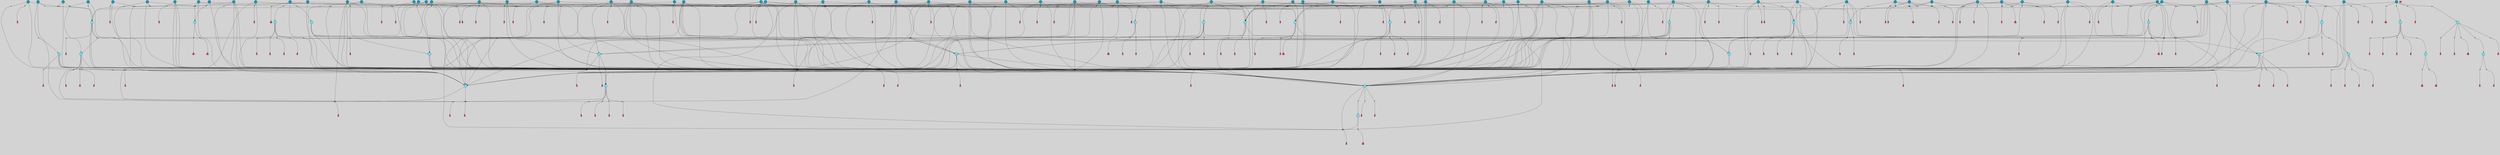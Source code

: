 // File exported with GEGELATI v1.3.1
// On the 2024-04-08 17:50:43
// With the File::TPGGraphDotExporter
digraph{
	graph[pad = "0.212, 0.055" bgcolor = lightgray]
	node[shape=circle style = filled label = ""]
		T3 [fillcolor="#66ddff"]
		T7 [fillcolor="#66ddff"]
		T9 [fillcolor="#66ddff"]
		T11 [fillcolor="#66ddff"]
		T27 [fillcolor="#66ddff"]
		T90 [fillcolor="#66ddff"]
		T111 [fillcolor="#66ddff"]
		T129 [fillcolor="#66ddff"]
		T150 [fillcolor="#66ddff"]
		T159 [fillcolor="#66ddff"]
		T193 [fillcolor="#66ddff"]
		T215 [fillcolor="#66ddff"]
		T255 [fillcolor="#66ddff"]
		T321 [fillcolor="#66ddff"]
		T322 [fillcolor="#1199bb"]
		T426 [fillcolor="#66ddff"]
		T116 [fillcolor="#1199bb"]
		T506 [fillcolor="#66ddff"]
		T522 [fillcolor="#66ddff"]
		T547 [fillcolor="#1199bb"]
		T570 [fillcolor="#1199bb"]
		T583 [fillcolor="#66ddff"]
		T593 [fillcolor="#66ddff"]
		T606 [fillcolor="#1199bb"]
		T615 [fillcolor="#1199bb"]
		T628 [fillcolor="#1199bb"]
		T640 [fillcolor="#1199bb"]
		T658 [fillcolor="#66ddff"]
		T663 [fillcolor="#66ddff"]
		T690 [fillcolor="#66ddff"]
		T693 [fillcolor="#1199bb"]
		T695 [fillcolor="#1199bb"]
		T696 [fillcolor="#1199bb"]
		T613 [fillcolor="#1199bb"]
		T699 [fillcolor="#1199bb"]
		T700 [fillcolor="#1199bb"]
		T703 [fillcolor="#1199bb"]
		T704 [fillcolor="#1199bb"]
		T706 [fillcolor="#1199bb"]
		T708 [fillcolor="#66ddff"]
		T712 [fillcolor="#1199bb"]
		T734 [fillcolor="#1199bb"]
		T739 [fillcolor="#1199bb"]
		T745 [fillcolor="#1199bb"]
		T746 [fillcolor="#1199bb"]
		T725 [fillcolor="#1199bb"]
		T747 [fillcolor="#1199bb"]
		T749 [fillcolor="#1199bb"]
		T750 [fillcolor="#1199bb"]
		T751 [fillcolor="#1199bb"]
		T754 [fillcolor="#1199bb"]
		T755 [fillcolor="#1199bb"]
		T777 [fillcolor="#66ddff"]
		T533 [fillcolor="#1199bb"]
		T791 [fillcolor="#1199bb"]
		T815 [fillcolor="#1199bb"]
		T817 [fillcolor="#1199bb"]
		T790 [fillcolor="#1199bb"]
		T818 [fillcolor="#1199bb"]
		T819 [fillcolor="#1199bb"]
		T820 [fillcolor="#1199bb"]
		T284 [fillcolor="#1199bb"]
		T821 [fillcolor="#1199bb"]
		T822 [fillcolor="#1199bb"]
		T823 [fillcolor="#1199bb"]
		T636 [fillcolor="#1199bb"]
		T824 [fillcolor="#1199bb"]
		T826 [fillcolor="#1199bb"]
		T827 [fillcolor="#66ddff"]
		T828 [fillcolor="#66ddff"]
		T829 [fillcolor="#66ddff"]
		T830 [fillcolor="#66ddff"]
		T831 [fillcolor="#66ddff"]
		T832 [fillcolor="#1199bb"]
		T833 [fillcolor="#66ddff"]
		T834 [fillcolor="#1199bb"]
		T655 [fillcolor="#1199bb"]
		T837 [fillcolor="#1199bb"]
		T839 [fillcolor="#1199bb"]
		T840 [fillcolor="#1199bb"]
		T842 [fillcolor="#1199bb"]
		T844 [fillcolor="#1199bb"]
		T845 [fillcolor="#1199bb"]
		T848 [fillcolor="#1199bb"]
		T851 [fillcolor="#1199bb"]
		T852 [fillcolor="#1199bb"]
		T853 [fillcolor="#1199bb"]
		T854 [fillcolor="#1199bb"]
		T855 [fillcolor="#1199bb"]
		T857 [fillcolor="#1199bb"]
		T858 [fillcolor="#1199bb"]
		T859 [fillcolor="#1199bb"]
		T860 [fillcolor="#1199bb"]
		T861 [fillcolor="#1199bb"]
		T862 [fillcolor="#1199bb"]
		T863 [fillcolor="#1199bb"]
		T864 [fillcolor="#1199bb"]
		T865 [fillcolor="#1199bb"]
		T866 [fillcolor="#1199bb"]
		T867 [fillcolor="#1199bb"]
		T868 [fillcolor="#1199bb"]
		T869 [fillcolor="#1199bb"]
		T870 [fillcolor="#1199bb"]
		T871 [fillcolor="#1199bb"]
		T488 [fillcolor="#1199bb"]
		T872 [fillcolor="#1199bb"]
		T873 [fillcolor="#1199bb"]
		T874 [fillcolor="#1199bb"]
		T875 [fillcolor="#1199bb"]
		P11981 [fillcolor="#cccccc" shape=point] //6|
		I11981 [shape=box style=invis label="6|1&2|6#1|7&#92;n10|7&2|0#1|5&#92;n9|4&0|1#2|2&#92;n8|6&0|0#1|0&#92;n"]
		P11981 -> I11981[style=invis]
		A8595 [fillcolor="#ff3366" shape=box margin=0.03 width=0 height=0 label="3"]
		T3 -> P11981 -> A8595
		P11982 [fillcolor="#cccccc" shape=point] //3|
		I11982 [shape=box style=invis label="7|6&2|4#0|2&#92;n10|3&2|7#1|4&#92;n11|6&0|4#0|1&#92;n7|1&0|0#2|6&#92;n7|6&0|3#2|6&#92;n4|0&2|6#0|1&#92;n4|4&2|5#0|2&#92;n4|6&0|4#2|7&#92;n10|0&2|3#1|5&#92;n2|6&0|5#0|2&#92;n1|0&2|3#0|7&#92;n1|6&2|0#0|5&#92;n6|2&0|1#0|7&#92;n9|2&0|3#2|7&#92;n5|3&0|6#0|6&#92;n1|7&2|5#2|3&#92;n8|1&2|7#0|6&#92;n1|0&2|5#2|1&#92;n7|1&2|2#2|5&#92;n7|4&2|6#0|3&#92;n"]
		P11982 -> I11982[style=invis]
		A8596 [fillcolor="#ff3366" shape=box margin=0.03 width=0 height=0 label="4"]
		T3 -> P11982 -> A8596
		P11983 [fillcolor="#cccccc" shape=point] //-3|
		I11983 [shape=box style=invis label="1|6&2|7#0|7&#92;n10|2&0|7#1|3&#92;n9|6&2|7#2|2&#92;n5|3&0|7#0|7&#92;n1|6&2|3#0|0&#92;n2|3&2|3#2|2&#92;n5|1&2|6#0|6&#92;n"]
		P11983 -> I11983[style=invis]
		A8597 [fillcolor="#ff3366" shape=box margin=0.03 width=0 height=0 label="7"]
		T7 -> P11983 -> A8597
		P11984 [fillcolor="#cccccc" shape=point] //5|
		I11984 [shape=box style=invis label="0|5&2|3#0|1&#92;n0|6&2|1#2|4&#92;n6|2&2|6#0|7&#92;n7|4&0|3#0|1&#92;n5|4&0|7#1|6&#92;n9|1&0|5#2|2&#92;n6|3&2|3#1|7&#92;n11|7&2|4#1|6&#92;n2|5&0|1#0|0&#92;n4|7&0|0#0|2&#92;n6|2&0|6#0|0&#92;n2|1&2|6#2|4&#92;n10|0&2|0#1|0&#92;n6|6&2|4#0|6&#92;n"]
		P11984 -> I11984[style=invis]
		A8598 [fillcolor="#ff3366" shape=box margin=0.03 width=0 height=0 label="8"]
		T7 -> P11984 -> A8598
		P11985 [fillcolor="#cccccc" shape=point] //-6|
		I11985 [shape=box style=invis label="11|1&0|7#2|0&#92;n10|4&0|1#1|0&#92;n4|3&2|4#2|1&#92;n0|5&2|0#0|0&#92;n6|1&0|0#0|3&#92;n8|2&2|0#0|4&#92;n11|4&2|0#1|6&#92;n7|0&2|6#2|3&#92;n5|3&2|6#2|0&#92;n2|0&2|0#0|4&#92;n"]
		P11985 -> I11985[style=invis]
		A8599 [fillcolor="#ff3366" shape=box margin=0.03 width=0 height=0 label="9"]
		T9 -> P11985 -> A8599
		P11986 [fillcolor="#cccccc" shape=point] //2|
		I11986 [shape=box style=invis label="6|3&2|7#1|4&#92;n8|6&0|0#2|5&#92;n2|1&0|2#0|3&#92;n8|7&0|6#0|4&#92;n2|1&2|0#0|1&#92;n0|0&2|2#2|3&#92;n6|6&0|7#2|1&#92;n6|1&0|7#2|6&#92;n5|4&2|7#0|4&#92;n0|3&0|4#2|0&#92;n11|0&2|0#2|5&#92;n4|5&2|5#2|4&#92;n5|7&0|6#0|4&#92;n9|7&2|5#0|3&#92;n5|4&2|1#0|3&#92;n5|3&0|1#1|7&#92;n0|4&0|3#2|5&#92;n"]
		P11986 -> I11986[style=invis]
		A8600 [fillcolor="#ff3366" shape=box margin=0.03 width=0 height=0 label="10"]
		T9 -> P11986 -> A8600
		P11987 [fillcolor="#cccccc" shape=point] //6|
		I11987 [shape=box style=invis label="3|0&2|7#2|2&#92;n3|2&0|4#2|5&#92;n5|1&0|2#1|0&#92;n8|7&0|1#2|0&#92;n8|5&0|3#0|6&#92;n0|2&0|2#2|3&#92;n1|5&2|5#0|5&#92;n5|6&0|6#0|7&#92;n6|7&0|0#2|6&#92;n1|2&2|3#0|0&#92;n7|7&2|3#0|4&#92;n0|7&2|7#0|6&#92;n1|0&2|2#2|7&#92;n4|4&0|1#0|0&#92;n"]
		P11987 -> I11987[style=invis]
		A8601 [fillcolor="#ff3366" shape=box margin=0.03 width=0 height=0 label="11"]
		T11 -> P11987 -> A8601
		P11988 [fillcolor="#cccccc" shape=point] //-4|
		I11988 [shape=box style=invis label="4|1&0|4#2|6&#92;n1|2&2|2#2|0&#92;n1|2&2|0#0|6&#92;n8|4&2|3#2|5&#92;n5|5&2|1#1|0&#92;n"]
		P11988 -> I11988[style=invis]
		A8602 [fillcolor="#ff3366" shape=box margin=0.03 width=0 height=0 label="12"]
		T11 -> P11988 -> A8602
		P11989 [fillcolor="#cccccc" shape=point] //2|
		I11989 [shape=box style=invis label="9|1&2|3#0|1&#92;n5|2&2|0#2|4&#92;n3|6&2|5#2|7&#92;n7|0&2|5#0|4&#92;n1|2&0|3#0|5&#92;n7|3&2|7#0|0&#92;n"]
		P11989 -> I11989[style=invis]
		A8603 [fillcolor="#ff3366" shape=box margin=0.03 width=0 height=0 label="2"]
		T27 -> P11989 -> A8603
		P11990 [fillcolor="#cccccc" shape=point] //-6|
		I11990 [shape=box style=invis label="7|5&0|4#0|4&#92;n11|0&2|5#2|1&#92;n"]
		P11990 -> I11990[style=invis]
		A8604 [fillcolor="#ff3366" shape=box margin=0.03 width=0 height=0 label="3"]
		T27 -> P11990 -> A8604
		T27 -> P11982
		P11991 [fillcolor="#cccccc" shape=point] //0|
		I11991 [shape=box style=invis label="2|5&0|1#0|6&#92;n6|1&2|2#2|7&#92;n8|0&0|3#1|4&#92;n4|3&2|5#2|4&#92;n8|1&2|4#0|0&#92;n6|6&0|1#2|6&#92;n11|7&2|4#2|5&#92;n6|2&2|4#0|2&#92;n8|5&2|4#2|4&#92;n2|1&2|1#2|2&#92;n2|7&2|5#2|6&#92;n9|7&0|5#0|4&#92;n1|2&0|5#2|6&#92;n4|2&2|3#2|7&#92;n3|3&2|1#0|2&#92;n"]
		P11991 -> I11991[style=invis]
		A8605 [fillcolor="#ff3366" shape=box margin=0.03 width=0 height=0 label="5"]
		T27 -> P11991 -> A8605
		P11992 [fillcolor="#cccccc" shape=point] //0|
		I11992 [shape=box style=invis label="4|0&0|3#2|7&#92;n10|2&0|3#1|7&#92;n3|5&0|2#0|3&#92;n4|5&0|0#2|1&#92;n10|7&2|0#1|2&#92;n5|3&2|3#1|6&#92;n9|5&2|0#0|4&#92;n5|4&2|7#0|2&#92;n10|3&2|7#1|4&#92;n7|2&0|1#2|6&#92;n8|6&0|5#0|5&#92;n8|7&2|3#0|5&#92;n2|6&2|4#0|0&#92;n"]
		P11992 -> I11992[style=invis]
		A8606 [fillcolor="#ff3366" shape=box margin=0.03 width=0 height=0 label="5"]
		T27 -> P11992 -> A8606
		P11993 [fillcolor="#cccccc" shape=point] //-2|
		I11993 [shape=box style=invis label="8|4&2|1#2|5&#92;n4|1&0|7#2|1&#92;n5|7&2|3#2|2&#92;n10|4&2|5#1|7&#92;n10|0&2|6#1|3&#92;n4|5&2|7#0|6&#92;n9|5&2|4#0|4&#92;n2|4&0|5#0|7&#92;n11|1&2|4#2|6&#92;n5|6&0|7#1|2&#92;n2|7&2|7#2|6&#92;n5|2&0|5#1|5&#92;n3|0&0|6#0|2&#92;n4|0&0|4#2|4&#92;n4|4&2|6#0|7&#92;n10|6&2|0#1|4&#92;n9|7&0|3#1|4&#92;n1|4&2|6#0|3&#92;n11|5&2|6#0|3&#92;n0|3&0|5#0|1&#92;n"]
		P11993 -> I11993[style=invis]
		A8607 [fillcolor="#ff3366" shape=box margin=0.03 width=0 height=0 label="13"]
		T90 -> P11993 -> A8607
		P11994 [fillcolor="#cccccc" shape=point] //4|
		I11994 [shape=box style=invis label="7|1&2|6#1|3&#92;n10|1&0|3#1|6&#92;n8|5&2|3#2|1&#92;n11|5&0|0#2|6&#92;n4|1&0|6#0|0&#92;n11|1&0|2#0|3&#92;n2|0&2|1#0|7&#92;n"]
		P11994 -> I11994[style=invis]
		A8608 [fillcolor="#ff3366" shape=box margin=0.03 width=0 height=0 label="2"]
		T90 -> P11994 -> A8608
		P11995 [fillcolor="#cccccc" shape=point] //7|
		I11995 [shape=box style=invis label="10|3&0|1#1|4&#92;n4|6&0|0#0|2&#92;n4|5&0|6#0|0&#92;n4|3&0|6#2|1&#92;n7|0&0|3#1|2&#92;n4|7&0|6#0|5&#92;n7|6&0|7#0|6&#92;n6|6&0|0#0|3&#92;n11|1&0|4#2|5&#92;n10|2&0|3#1|2&#92;n"]
		P11995 -> I11995[style=invis]
		A8609 [fillcolor="#ff3366" shape=box margin=0.03 width=0 height=0 label="4"]
		T90 -> P11995 -> A8609
		P11996 [fillcolor="#cccccc" shape=point] //-3|
		I11996 [shape=box style=invis label="8|1&2|3#0|5&#92;n0|6&0|5#0|5&#92;n3|7&2|1#0|6&#92;n3|5&0|1#0|0&#92;n9|5&2|0#0|4&#92;n3|5&0|2#0|3&#92;n10|6&2|4#1|0&#92;n9|4&2|7#2|6&#92;n1|7&2|5#2|2&#92;n"]
		P11996 -> I11996[style=invis]
		A8610 [fillcolor="#ff3366" shape=box margin=0.03 width=0 height=0 label="5"]
		T90 -> P11996 -> A8610
		P11997 [fillcolor="#cccccc" shape=point] //-7|
		I11997 [shape=box style=invis label="3|0&2|0#0|1&#92;n1|1&0|2#0|4&#92;n11|2&0|7#1|6&#92;n9|7&0|0#0|4&#92;n3|0&0|7#0|1&#92;n9|3&2|6#2|7&#92;n5|3&0|2#2|6&#92;n6|1&2|4#2|3&#92;n5|4&2|0#1|6&#92;n1|3&0|7#0|7&#92;n"]
		P11997 -> I11997[style=invis]
		A8611 [fillcolor="#ff3366" shape=box margin=0.03 width=0 height=0 label="7"]
		T90 -> P11997 -> A8611
		P11998 [fillcolor="#cccccc" shape=point] //-5|
		I11998 [shape=box style=invis label="0|0&2|3#0|2&#92;n10|5&0|6#1|3&#92;n7|3&0|6#2|3&#92;n3|4&0|6#0|6&#92;n10|5&0|2#1|1&#92;n5|0&0|1#0|3&#92;n6|6&2|5#1|5&#92;n7|4&0|2#1|7&#92;n5|7&0|1#2|5&#92;n1|5&0|0#0|3&#92;n7|5&2|1#2|6&#92;n9|0&0|2#0|0&#92;n4|0&2|4#0|0&#92;n4|6&0|0#2|3&#92;n3|1&0|6#2|5&#92;n7|7&2|1#2|3&#92;n9|4&2|2#0|6&#92;n"]
		P11998 -> I11998[style=invis]
		T111 -> P11998 -> T9
		P11999 [fillcolor="#cccccc" shape=point] //7|
		I11999 [shape=box style=invis label="7|4&2|1#2|0&#92;n4|1&2|4#2|3&#92;n5|0&2|0#2|2&#92;n6|1&2|4#2|6&#92;n"]
		P11999 -> I11999[style=invis]
		A8612 [fillcolor="#ff3366" shape=box margin=0.03 width=0 height=0 label="9"]
		T111 -> P11999 -> A8612
		P12000 [fillcolor="#cccccc" shape=point] //2|
		I12000 [shape=box style=invis label="3|0&2|0#0|1&#92;n11|2&0|7#1|6&#92;n8|7&2|4#0|5&#92;n5|3&0|2#2|6&#92;n4|4&2|4#2|6&#92;n3|0&0|7#0|1&#92;n2|7&2|2#2|5&#92;n9|3&2|6#2|7&#92;n7|7&0|0#0|4&#92;n6|1&2|4#1|3&#92;n5|4&2|0#1|6&#92;n1|3&0|7#0|4&#92;n"]
		P12000 -> I12000[style=invis]
		A8613 [fillcolor="#ff3366" shape=box margin=0.03 width=0 height=0 label="7"]
		T111 -> P12000 -> A8613
		T111 -> P11985
		P12001 [fillcolor="#cccccc" shape=point] //8|
		I12001 [shape=box style=invis label="9|0&0|1#2|0&#92;n10|1&2|5#1|4&#92;n8|2&2|6#0|4&#92;n2|4&2|5#2|3&#92;n4|2&2|2#0|2&#92;n7|5&0|2#0|0&#92;n8|2&2|1#1|3&#92;n8|7&0|7#2|1&#92;n1|1&0|0#0|7&#92;n5|6&2|5#1|0&#92;n6|6&2|5#0|0&#92;n11|4&0|3#2|6&#92;n4|2&2|4#0|7&#92;n5|6&0|1#2|0&#92;n11|3&0|2#0|7&#92;n"]
		P12001 -> I12001[style=invis]
		A8614 [fillcolor="#ff3366" shape=box margin=0.03 width=0 height=0 label="6"]
		T129 -> P12001 -> A8614
		P12002 [fillcolor="#cccccc" shape=point] //5|
		I12002 [shape=box style=invis label="3|0&2|0#0|1&#92;n3|0&0|7#0|1&#92;n5|3&0|2#2|6&#92;n4|4&2|4#2|6&#92;n11|2&0|7#1|6&#92;n2|7&2|2#2|5&#92;n9|3&2|6#2|7&#92;n7|7&0|0#0|4&#92;n6|1&2|4#2|3&#92;n5|4&2|0#1|6&#92;n1|3&0|7#0|4&#92;n"]
		P12002 -> I12002[style=invis]
		A8615 [fillcolor="#ff3366" shape=box margin=0.03 width=0 height=0 label="7"]
		T129 -> P12002 -> A8615
		P12003 [fillcolor="#cccccc" shape=point] //10|
		I12003 [shape=box style=invis label="4|5&2|7#2|1&#92;n1|7&2|3#0|6&#92;n3|5&2|2#0|3&#92;n10|3&0|7#1|4&#92;n7|1&0|4#2|6&#92;n10|2&0|3#1|7&#92;n9|5&2|0#0|4&#92;n4|0&0|3#2|7&#92;n11|4&2|6#1|2&#92;n5|4&2|7#0|2&#92;n2|6&2|4#0|0&#92;n6|5&0|7#2|1&#92;n5|3&2|3#1|6&#92;n10|7&2|0#1|2&#92;n"]
		P12003 -> I12003[style=invis]
		A8616 [fillcolor="#ff3366" shape=box margin=0.03 width=0 height=0 label="5"]
		T129 -> P12003 -> A8616
		P12004 [fillcolor="#cccccc" shape=point] //5|
		I12004 [shape=box style=invis label="9|4&2|3#1|3&#92;n0|4&2|4#0|5&#92;n6|1&2|6#2|5&#92;n4|0&0|5#2|0&#92;n"]
		P12004 -> I12004[style=invis]
		A8617 [fillcolor="#ff3366" shape=box margin=0.03 width=0 height=0 label="7"]
		T129 -> P12004 -> A8617
		P12005 [fillcolor="#cccccc" shape=point] //6|
		I12005 [shape=box style=invis label="9|4&2|7#0|6&#92;n8|4&0|1#1|0&#92;n1|3&0|0#2|1&#92;n2|4&0|6#2|2&#92;n5|1&2|5#0|7&#92;n3|0&0|3#2|6&#92;n2|2&2|6#0|2&#92;n8|4&0|4#2|2&#92;n5|1&2|4#0|3&#92;n9|4&0|6#0|6&#92;n5|0&2|2#1|5&#92;n11|7&0|0#1|1&#92;n0|4&0|3#0|3&#92;n7|7&2|4#2|5&#92;n1|5&0|1#2|1&#92;n"]
		P12005 -> I12005[style=invis]
		A8618 [fillcolor="#ff3366" shape=box margin=0.03 width=0 height=0 label="1"]
		T129 -> P12005 -> A8618
		P12006 [fillcolor="#cccccc" shape=point] //-3|
		I12006 [shape=box style=invis label="2|6&0|0#0|7&#92;n9|6&2|0#0|6&#92;n3|0&0|5#0|1&#92;n5|5&0|4#0|3&#92;n6|1&2|4#2|3&#92;n2|7&2|2#2|5&#92;n5|3&0|2#2|6&#92;n7|7&0|0#0|4&#92;n5|4&2|0#1|6&#92;n9|3&2|6#2|7&#92;n1|3&0|7#0|4&#92;n"]
		P12006 -> I12006[style=invis]
		A8619 [fillcolor="#ff3366" shape=box margin=0.03 width=0 height=0 label="7"]
		T150 -> P12006 -> A8619
		P12007 [fillcolor="#cccccc" shape=point] //4|
		I12007 [shape=box style=invis label="6|0&0|7#1|0&#92;n8|6&2|6#2|7&#92;n"]
		P12007 -> I12007[style=invis]
		A8620 [fillcolor="#ff3366" shape=box margin=0.03 width=0 height=0 label="3"]
		T150 -> P12007 -> A8620
		P12008 [fillcolor="#cccccc" shape=point] //0|
		I12008 [shape=box style=invis label="2|5&0|1#0|6&#92;n6|1&2|2#2|7&#92;n8|0&0|3#1|4&#92;n11|7&2|4#2|5&#92;n8|1&2|4#0|0&#92;n6|6&0|1#2|6&#92;n7|0&2|4#1|0&#92;n4|1&2|5#2|4&#92;n6|2&2|4#0|2&#92;n8|5&2|4#2|4&#92;n2|1&2|1#2|2&#92;n2|7&2|5#2|6&#92;n9|7&0|5#0|4&#92;n1|2&0|5#2|6&#92;n4|2&2|3#2|7&#92;n3|3&2|1#0|2&#92;n"]
		P12008 -> I12008[style=invis]
		A8621 [fillcolor="#ff3366" shape=box margin=0.03 width=0 height=0 label="5"]
		T150 -> P12008 -> A8621
		P12009 [fillcolor="#cccccc" shape=point] //-8|
		I12009 [shape=box style=invis label="7|5&0|4#2|4&#92;n"]
		P12009 -> I12009[style=invis]
		A8622 [fillcolor="#ff3366" shape=box margin=0.03 width=0 height=0 label="3"]
		T150 -> P12009 -> A8622
		P12010 [fillcolor="#cccccc" shape=point] //7|
		I12010 [shape=box style=invis label="1|6&2|7#0|7&#92;n9|6&2|7#2|2&#92;n10|2&0|7#1|0&#92;n1|6&2|3#0|0&#92;n5|0&2|2#1|1&#92;n2|3&2|3#2|2&#92;n5|1&2|6#0|6&#92;n"]
		P12010 -> I12010[style=invis]
		T150 -> P12010 -> T90
		P12011 [fillcolor="#cccccc" shape=point] //7|
		I12011 [shape=box style=invis label="7|0&2|1#2|0&#92;n9|7&2|1#1|7&#92;n8|2&0|1#1|0&#92;n6|6&0|2#1|1&#92;n2|2&0|5#0|0&#92;n5|7&0|0#2|1&#92;n5|1&2|5#1|5&#92;n4|7&2|4#2|3&#92;n10|5&2|2#1|5&#92;n1|3&2|2#2|0&#92;n10|2&2|6#1|5&#92;n"]
		P12011 -> I12011[style=invis]
		A8623 [fillcolor="#ff3366" shape=box margin=0.03 width=0 height=0 label="1"]
		T159 -> P12011 -> A8623
		P12012 [fillcolor="#cccccc" shape=point] //7|
		I12012 [shape=box style=invis label="7|4&2|7#0|4&#92;n4|6&0|1#2|5&#92;n2|1&2|3#0|0&#92;n4|3&2|0#0|1&#92;n0|0&2|7#2|7&#92;n7|7&0|5#2|3&#92;n5|0&2|1#2|2&#92;n10|0&0|4#1|2&#92;n4|4&0|7#0|0&#92;n6|7&0|2#0|1&#92;n1|4&2|5#0|4&#92;n"]
		P12012 -> I12012[style=invis]
		A8624 [fillcolor="#ff3366" shape=box margin=0.03 width=0 height=0 label="0"]
		T159 -> P12012 -> A8624
		P12013 [fillcolor="#cccccc" shape=point] //5|
		I12013 [shape=box style=invis label="0|5&2|3#0|1&#92;n0|6&2|1#2|4&#92;n6|2&2|6#0|7&#92;n9|0&2|7#1|1&#92;n7|4&0|3#0|1&#92;n11|7&2|4#1|6&#92;n9|1&0|5#2|2&#92;n5|4&0|7#1|6&#92;n2|5&0|1#0|0&#92;n4|7&0|0#0|2&#92;n6|2&0|6#0|0&#92;n2|1&2|6#2|4&#92;n10|0&0|0#1|0&#92;n6|6&2|4#0|6&#92;n"]
		P12013 -> I12013[style=invis]
		T159 -> P12013 -> T129
		P12014 [fillcolor="#cccccc" shape=point] //-2|
		I12014 [shape=box style=invis label="1|0&0|3#0|3&#92;n2|7&0|4#0|4&#92;n11|6&2|1#1|4&#92;n6|1&2|5#0|0&#92;n2|0&2|0#0|6&#92;n1|3&2|1#0|4&#92;n"]
		P12014 -> I12014[style=invis]
		A8625 [fillcolor="#ff3366" shape=box margin=0.03 width=0 height=0 label="2"]
		T193 -> P12014 -> A8625
		P12015 [fillcolor="#cccccc" shape=point] //3|
		I12015 [shape=box style=invis label="5|4&2|7#0|4&#92;n0|4&0|3#2|5&#92;n8|6&0|0#2|5&#92;n2|1&0|2#0|3&#92;n9|7&0|6#0|4&#92;n0|0&2|2#2|3&#92;n6|6&0|7#2|1&#92;n6|1&0|7#2|6&#92;n0|3&0|4#2|0&#92;n11|0&2|0#2|5&#92;n4|5&2|5#2|4&#92;n5|3&0|1#1|7&#92;n9|7&2|2#0|3&#92;n5|4&2|1#0|3&#92;n5|0&0|6#0|4&#92;n0|0&0|1#2|0&#92;n"]
		P12015 -> I12015[style=invis]
		A8626 [fillcolor="#ff3366" shape=box margin=0.03 width=0 height=0 label="10"]
		T193 -> P12015 -> A8626
		P12016 [fillcolor="#cccccc" shape=point] //-1|
		I12016 [shape=box style=invis label="1|7&2|1#0|6&#92;n8|1&2|3#0|5&#92;n10|6&2|7#1|0&#92;n1|7&2|5#0|2&#92;n0|3&0|3#2|2&#92;n3|5&0|1#0|0&#92;n3|5&0|2#0|3&#92;n1|5&2|0#0|4&#92;n5|7&2|2#2|5&#92;n4|0&2|3#0|3&#92;n"]
		P12016 -> I12016[style=invis]
		T193 -> P12016 -> T3
		P12017 [fillcolor="#cccccc" shape=point] //10|
		I12017 [shape=box style=invis label="6|1&2|4#2|3&#92;n3|0&0|7#0|1&#92;n5|3&0|2#2|6&#92;n4|4&0|4#2|6&#92;n5|4&2|0#1|6&#92;n10|5&0|6#1|5&#92;n2|5&2|1#2|2&#92;n1|3&0|7#0|4&#92;n3|0&2|0#0|1&#92;n11|2&0|5#1|6&#92;n9|3&2|6#2|7&#92;n7|7&0|0#0|4&#92;n"]
		P12017 -> I12017[style=invis]
		A8627 [fillcolor="#ff3366" shape=box margin=0.03 width=0 height=0 label="7"]
		T193 -> P12017 -> A8627
		P12018 [fillcolor="#cccccc" shape=point] //-1|
		I12018 [shape=box style=invis label="11|7&2|0#1|7&#92;n1|5&2|4#2|4&#92;n4|3&0|1#0|5&#92;n1|6&0|0#0|4&#92;n8|6&2|4#0|0&#92;n4|0&0|0#0|5&#92;n10|4&2|0#1|0&#92;n9|6&2|5#1|3&#92;n0|7&2|1#0|5&#92;n0|6&2|3#2|0&#92;n4|4&0|5#0|1&#92;n"]
		P12018 -> I12018[style=invis]
		A8628 [fillcolor="#ff3366" shape=box margin=0.03 width=0 height=0 label="12"]
		T215 -> P12018 -> A8628
		P12019 [fillcolor="#cccccc" shape=point] //1|
		I12019 [shape=box style=invis label="9|3&0|0#1|1&#92;n4|6&0|5#0|7&#92;n3|6&0|0#2|0&#92;n6|2&2|5#1|4&#92;n8|7&0|7#0|0&#92;n5|0&2|6#0|6&#92;n"]
		P12019 -> I12019[style=invis]
		A8629 [fillcolor="#ff3366" shape=box margin=0.03 width=0 height=0 label="5"]
		T215 -> P12019 -> A8629
		P12020 [fillcolor="#cccccc" shape=point] //5|
		I12020 [shape=box style=invis label="4|4&0|6#2|1&#92;n7|6&0|1#1|4&#92;n6|2&0|7#1|3&#92;n9|1&2|6#0|7&#92;n1|6&2|3#0|0&#92;n2|3&2|3#2|2&#92;n1|0&2|7#2|7&#92;n10|3&0|7#1|7&#92;n"]
		P12020 -> I12020[style=invis]
		A8630 [fillcolor="#ff3366" shape=box margin=0.03 width=0 height=0 label="7"]
		T215 -> P12020 -> A8630
		T255 -> P12016
		P12021 [fillcolor="#cccccc" shape=point] //-9|
		I12021 [shape=box style=invis label="7|1&0|0#2|6&#92;n1|6&0|4#2|7&#92;n7|6&2|4#0|2&#92;n10|7&2|1#1|3&#92;n7|6&0|3#2|6&#92;n4|0&2|2#2|1&#92;n1|0&0|5#2|3&#92;n6|1&2|6#1|1&#92;n7|4&2|6#1|0&#92;n9|5&0|1#0|2&#92;n9|2&0|3#0|7&#92;n6|0&2|7#0|6&#92;n10|5&2|3#1|5&#92;n10|0&2|7#1|4&#92;n1|0&2|3#0|7&#92;n5|2&0|6#0|6&#92;n2|6&0|1#0|2&#92;n7|4&2|5#0|3&#92;n3|6&2|4#0|5&#92;n1|6&2|0#0|5&#92;n"]
		P12021 -> I12021[style=invis]
		A8631 [fillcolor="#ff3366" shape=box margin=0.03 width=0 height=0 label="4"]
		T255 -> P12021 -> A8631
		P12022 [fillcolor="#cccccc" shape=point] //7|
		I12022 [shape=box style=invis label="9|6&2|6#1|3&#92;n9|7&2|0#1|7&#92;n3|0&2|0#0|0&#92;n1|6&0|0#0|4&#92;n7|4&0|3#0|1&#92;n"]
		P12022 -> I12022[style=invis]
		A8632 [fillcolor="#ff3366" shape=box margin=0.03 width=0 height=0 label="12"]
		T255 -> P12022 -> A8632
		P12023 [fillcolor="#cccccc" shape=point] //-9|
		I12023 [shape=box style=invis label="11|5&0|0#2|6&#92;n8|5&2|3#2|1&#92;n7|1&0|6#1|3&#92;n11|4&0|2#0|1&#92;n9|0&2|7#1|6&#92;n10|1&0|3#1|6&#92;n0|3&0|4#2|5&#92;n5|7&2|3#1|6&#92;n2|0&2|1#0|7&#92;n"]
		P12023 -> I12023[style=invis]
		A8633 [fillcolor="#ff3366" shape=box margin=0.03 width=0 height=0 label="2"]
		T255 -> P12023 -> A8633
		P12024 [fillcolor="#cccccc" shape=point] //-7|
		I12024 [shape=box style=invis label="9|1&2|7#2|1&#92;n7|0&2|0#2|7&#92;n2|3&2|3#2|2&#92;n8|5&2|1#0|3&#92;n5|5&0|7#0|1&#92;n1|6&2|7#0|7&#92;n10|2&0|7#1|3&#92;n6|4&2|2#2|4&#92;n0|6&2|5#0|2&#92;n"]
		P12024 -> I12024[style=invis]
		A8634 [fillcolor="#ff3366" shape=box margin=0.03 width=0 height=0 label="7"]
		T255 -> P12024 -> A8634
		P12025 [fillcolor="#cccccc" shape=point] //-7|
		I12025 [shape=box style=invis label="9|1&2|7#2|1&#92;n7|0&2|0#2|7&#92;n2|3&2|3#2|2&#92;n8|5&2|1#0|3&#92;n5|5&0|7#0|1&#92;n1|6&2|7#0|7&#92;n10|2&0|7#1|3&#92;n6|4&2|2#2|4&#92;n0|6&2|5#0|2&#92;n"]
		P12025 -> I12025[style=invis]
		A8635 [fillcolor="#ff3366" shape=box margin=0.03 width=0 height=0 label="7"]
		T322 -> P12025 -> A8635
		P12026 [fillcolor="#cccccc" shape=point] //-9|
		I12026 [shape=box style=invis label="11|5&0|0#2|6&#92;n8|5&2|3#2|1&#92;n7|1&0|6#1|3&#92;n11|4&0|2#0|1&#92;n9|0&2|7#1|6&#92;n10|1&0|3#1|6&#92;n0|3&0|4#2|5&#92;n5|7&2|3#1|6&#92;n2|0&2|1#0|7&#92;n"]
		P12026 -> I12026[style=invis]
		A8636 [fillcolor="#ff3366" shape=box margin=0.03 width=0 height=0 label="2"]
		T322 -> P12026 -> A8636
		P12027 [fillcolor="#cccccc" shape=point] //-9|
		I12027 [shape=box style=invis label="7|1&0|0#2|6&#92;n1|6&0|4#2|7&#92;n7|6&2|4#0|2&#92;n10|7&2|1#1|3&#92;n7|6&0|3#2|6&#92;n4|0&2|2#2|1&#92;n1|0&0|5#2|3&#92;n6|1&2|6#1|1&#92;n7|4&2|6#1|0&#92;n9|5&0|1#0|2&#92;n9|2&0|3#0|7&#92;n6|0&2|7#0|6&#92;n10|5&2|3#1|5&#92;n10|0&2|7#1|4&#92;n1|0&2|3#0|7&#92;n5|2&0|6#0|6&#92;n2|6&0|1#0|2&#92;n7|4&2|5#0|3&#92;n3|6&2|4#0|5&#92;n1|6&2|0#0|5&#92;n"]
		P12027 -> I12027[style=invis]
		A8637 [fillcolor="#ff3366" shape=box margin=0.03 width=0 height=0 label="4"]
		T322 -> P12027 -> A8637
		P12028 [fillcolor="#cccccc" shape=point] //3|
		I12028 [shape=box style=invis label="7|6&2|4#0|2&#92;n10|3&2|7#1|4&#92;n11|6&0|4#0|1&#92;n7|1&0|0#2|6&#92;n7|6&0|3#2|6&#92;n4|0&2|6#0|1&#92;n4|4&2|5#0|2&#92;n4|6&0|4#2|7&#92;n10|0&2|3#1|5&#92;n2|6&0|5#0|2&#92;n1|0&2|3#0|7&#92;n1|6&2|0#0|5&#92;n6|2&0|1#0|7&#92;n9|2&0|3#2|7&#92;n5|3&0|6#0|6&#92;n1|7&2|5#2|3&#92;n8|1&2|7#0|6&#92;n1|0&2|5#2|1&#92;n7|1&2|2#2|5&#92;n7|4&2|6#0|3&#92;n"]
		P12028 -> I12028[style=invis]
		A8638 [fillcolor="#ff3366" shape=box margin=0.03 width=0 height=0 label="4"]
		T321 -> P12028 -> A8638
		P12029 [fillcolor="#cccccc" shape=point] //6|
		I12029 [shape=box style=invis label="6|1&2|6#1|7&#92;n10|7&2|0#1|5&#92;n9|4&0|1#2|2&#92;n8|6&0|0#1|0&#92;n"]
		P12029 -> I12029[style=invis]
		A8639 [fillcolor="#ff3366" shape=box margin=0.03 width=0 height=0 label="3"]
		T321 -> P12029 -> A8639
		P12030 [fillcolor="#cccccc" shape=point] //7|
		I12030 [shape=box style=invis label="9|6&2|6#1|3&#92;n9|7&2|0#1|7&#92;n3|0&2|0#0|0&#92;n1|6&0|0#0|4&#92;n7|4&0|3#0|1&#92;n"]
		P12030 -> I12030[style=invis]
		A8640 [fillcolor="#ff3366" shape=box margin=0.03 width=0 height=0 label="12"]
		T322 -> P12030 -> A8640
		P12031 [fillcolor="#cccccc" shape=point] //-1|
		I12031 [shape=box style=invis label="1|7&2|1#0|6&#92;n8|1&2|3#0|5&#92;n10|6&2|7#1|0&#92;n1|7&2|5#0|2&#92;n0|3&0|3#2|2&#92;n3|5&0|1#0|0&#92;n3|5&0|2#0|3&#92;n1|5&2|0#0|4&#92;n5|7&2|2#2|5&#92;n4|0&2|3#0|3&#92;n"]
		P12031 -> I12031[style=invis]
		T322 -> P12031 -> T321
		T426 -> P11984
		P12032 [fillcolor="#cccccc" shape=point] //-5|
		I12032 [shape=box style=invis label="10|6&2|5#1|6&#92;n9|3&0|1#1|7&#92;n2|4&0|1#0|1&#92;n11|3&0|7#1|6&#92;n5|1&0|6#2|7&#92;n8|0&0|0#0|1&#92;n0|6&0|7#0|4&#92;n6|7&2|6#2|6&#92;n11|0&2|3#0|5&#92;n"]
		P12032 -> I12032[style=invis]
		T426 -> P12032 -> T7
		P12033 [fillcolor="#cccccc" shape=point] //-7|
		I12033 [shape=box style=invis label="6|4&2|6#1|0&#92;n2|6&0|2#0|0&#92;n9|4&2|6#2|1&#92;n11|5&0|1#0|1&#92;n5|5&0|0#0|1&#92;n4|6&0|7#0|5&#92;n1|0&2|4#2|2&#92;n3|4&0|2#0|5&#92;n0|4&2|6#0|0&#92;n10|1&0|0#1|0&#92;n7|0&2|0#2|2&#92;n1|2&2|5#2|2&#92;n1|4&0|1#0|7&#92;n9|0&0|6#1|2&#92;n10|3&0|4#1|2&#92;n3|3&2|2#0|7&#92;n1|6&2|0#0|0&#92;n3|2&0|1#2|2&#92;n"]
		P12033 -> I12033[style=invis]
		A8641 [fillcolor="#ff3366" shape=box margin=0.03 width=0 height=0 label="1"]
		T426 -> P12033 -> A8641
		P12034 [fillcolor="#cccccc" shape=point] //-4|
		I12034 [shape=box style=invis label="0|6&2|7#2|4&#92;n4|4&0|4#2|6&#92;n3|0&0|7#0|1&#92;n5|3&0|2#2|6&#92;n1|3&0|7#0|1&#92;n5|4&2|0#1|6&#92;n10|5&0|6#1|5&#92;n2|5&2|1#2|2&#92;n6|1&2|4#2|3&#92;n3|0&2|2#0|1&#92;n11|2&0|5#1|6&#92;n9|3&2|6#2|7&#92;n7|7&0|0#0|4&#92;n8|1&0|1#1|5&#92;n"]
		P12034 -> I12034[style=invis]
		A8642 [fillcolor="#ff3366" shape=box margin=0.03 width=0 height=0 label="7"]
		T426 -> P12034 -> A8642
		P12035 [fillcolor="#cccccc" shape=point] //9|
		I12035 [shape=box style=invis label="11|0&2|0#1|1&#92;n3|6&0|6#0|0&#92;n1|4&0|0#2|4&#92;n7|5&2|2#1|3&#92;n11|7&2|6#1|7&#92;n5|2&0|6#1|5&#92;n9|5&0|6#0|3&#92;n2|2&2|7#0|5&#92;n9|3&2|2#2|0&#92;n11|0&2|7#0|1&#92;n1|1&2|0#0|1&#92;n6|6&0|6#1|2&#92;n9|7&0|1#0|3&#92;n2|0&2|4#2|5&#92;n2|4&2|2#0|0&#92;n6|1&2|1#1|7&#92;n10|7&2|5#1|6&#92;n11|5&2|7#2|4&#92;n"]
		P12035 -> I12035[style=invis]
		A8643 [fillcolor="#ff3366" shape=box margin=0.03 width=0 height=0 label="1"]
		T426 -> P12035 -> A8643
		P12036 [fillcolor="#cccccc" shape=point] //-1|
		I12036 [shape=box style=invis label="0|0&2|3#0|3&#92;n8|1&2|3#0|5&#92;n10|6&2|7#1|0&#92;n3|5&0|6#2|1&#92;n1|7&2|5#0|2&#92;n0|3&0|3#2|2&#92;n3|5&0|1#0|0&#92;n3|5&0|2#0|3&#92;n1|5&2|0#0|4&#92;n5|7&2|2#2|5&#92;n1|7&2|1#0|6&#92;n"]
		P12036 -> I12036[style=invis]
		T116 -> P12036 -> T3
		T116 -> P12022
		T116 -> P12023
		T116 -> P12024
		P12037 [fillcolor="#cccccc" shape=point] //-4|
		I12037 [shape=box style=invis label="0|4&0|0#2|7&#92;n8|5&2|4#2|4&#92;n4|3&2|5#2|4&#92;n11|7&2|2#2|5&#92;n6|5&2|2#2|7&#92;n3|2&0|7#0|7&#92;n3|3&2|1#0|3&#92;n2|6&0|3#2|5&#92;n0|1&2|6#2|2&#92;n8|2&0|0#1|6&#92;n0|7&0|5#0|4&#92;n9|5&0|3#2|7&#92;n2|7&2|5#2|6&#92;n9|0&2|0#0|1&#92;n1|2&2|4#0|2&#92;n"]
		P12037 -> I12037[style=invis]
		T116 -> P12037 -> T27
		P12038 [fillcolor="#cccccc" shape=point] //-1|
		I12038 [shape=box style=invis label="2|0&0|4#2|2&#92;n8|6&2|3#0|5&#92;n6|3&2|6#2|2&#92;n5|1&0|6#1|6&#92;n7|1&0|7#1|6&#92;n6|6&0|2#2|6&#92;n5|1&0|7#1|6&#92;n1|3&2|1#2|7&#92;n1|6&2|3#0|0&#92;n8|0&0|3#0|7&#92;n2|6&0|7#2|7&#92;n1|1&2|4#2|2&#92;n5|3&0|7#1|5&#92;n5|5&0|6#1|4&#92;n"]
		P12038 -> I12038[style=invis]
		A8644 [fillcolor="#ff3366" shape=box margin=0.03 width=0 height=0 label="7"]
		T506 -> P12038 -> A8644
		P12039 [fillcolor="#cccccc" shape=point] //1|
		I12039 [shape=box style=invis label="2|6&0|1#2|6&#92;n8|1&2|4#0|0&#92;n7|2&2|3#2|2&#92;n8|0&0|3#1|6&#92;n0|3&0|0#2|4&#92;n2|5&2|4#2|4&#92;n6|6&0|1#2|6&#92;n11|7&2|4#2|5&#92;n2|0&2|5#2|6&#92;n1|2&0|5#2|6&#92;n4|3&2|5#2|4&#92;n2|0&2|1#2|2&#92;n4|7&0|5#0|4&#92;n2|0&0|5#0|0&#92;n8|4&2|3#2|7&#92;n"]
		P12039 -> I12039[style=invis]
		T506 -> P12039 -> T111
		P12040 [fillcolor="#cccccc" shape=point] //5|
		I12040 [shape=box style=invis label="6|7&0|4#1|5&#92;n11|4&2|0#1|6&#92;n5|3&2|6#2|0&#92;n10|2&2|2#1|4&#92;n2|2&2|2#0|3&#92;n2|0&2|0#0|4&#92;n11|1&0|7#2|0&#92;n11|0&2|0#0|0&#92;n3|2&0|3#2|2&#92;n10|1&2|6#1|1&#92;n7|0&2|6#2|4&#92;n"]
		P12040 -> I12040[style=invis]
		A8645 [fillcolor="#ff3366" shape=box margin=0.03 width=0 height=0 label="9"]
		T506 -> P12040 -> A8645
		P12041 [fillcolor="#cccccc" shape=point] //8|
		I12041 [shape=box style=invis label="2|1&2|0#0|5&#92;n0|0&2|6#0|0&#92;n2|7&0|4#0|4&#92;n"]
		P12041 -> I12041[style=invis]
		A8646 [fillcolor="#ff3366" shape=box margin=0.03 width=0 height=0 label="2"]
		T506 -> P12041 -> A8646
		P12042 [fillcolor="#cccccc" shape=point] //-8|
		I12042 [shape=box style=invis label="1|1&2|7#2|5&#92;n10|1&2|7#1|7&#92;n5|2&0|0#2|4&#92;n7|6&0|0#2|6&#92;n3|0&0|7#0|3&#92;n"]
		P12042 -> I12042[style=invis]
		A8647 [fillcolor="#ff3366" shape=box margin=0.03 width=0 height=0 label="2"]
		T506 -> P12042 -> A8647
		P12043 [fillcolor="#cccccc" shape=point] //-7|
		I12043 [shape=box style=invis label="7|4&2|7#0|0&#92;n8|7&2|6#2|5&#92;n4|3&2|0#2|1&#92;n5|7&0|4#2|6&#92;n4|5&0|1#2|6&#92;n7|7&0|4#0|6&#92;n8|0&0|4#1|0&#92;n6|7&0|2#0|3&#92;n8|4&0|7#2|1&#92;n10|3&0|3#1|2&#92;n0|0&2|7#0|7&#92;n2|0&0|0#2|6&#92;n5|3&0|0#1|5&#92;n"]
		P12043 -> I12043[style=invis]
		A8648 [fillcolor="#ff3366" shape=box margin=0.03 width=0 height=0 label="0"]
		T522 -> P12043 -> A8648
		P12044 [fillcolor="#cccccc" shape=point] //3|
		I12044 [shape=box style=invis label="8|2&2|7#1|7&#92;n10|7&0|7#1|6&#92;n0|3&0|0#2|3&#92;n9|7&2|6#0|3&#92;n4|4&2|1#0|1&#92;n5|6&2|0#1|4&#92;n4|5&0|1#0|2&#92;n0|0&2|0#0|5&#92;n6|1&0|7#0|6&#92;n"]
		P12044 -> I12044[style=invis]
		A8649 [fillcolor="#ff3366" shape=box margin=0.03 width=0 height=0 label="0"]
		T522 -> P12044 -> A8649
		P12045 [fillcolor="#cccccc" shape=point] //-3|
		I12045 [shape=box style=invis label="2|6&0|1#0|6&#92;n8|3&0|5#1|0&#92;n6|1&2|2#2|7&#92;n8|5&2|7#2|5&#92;n2|7&2|5#2|6&#92;n4|3&2|5#2|4&#92;n6|6&0|1#2|6&#92;n11|7&0|4#2|5&#92;n4|4&0|4#0|6&#92;n7|2&2|5#2|2&#92;n1|7&0|4#0|1&#92;n9|7&0|5#0|4&#92;n8|1&2|4#0|0&#92;n4|2&2|3#2|7&#92;n2|0&2|1#2|2&#92;n3|6&0|6#0|3&#92;n8|0&0|3#1|6&#92;n3|3&2|1#0|2&#92;n5|6&0|0#1|0&#92;n"]
		P12045 -> I12045[style=invis]
		T522 -> P12045 -> T111
		P12046 [fillcolor="#cccccc" shape=point] //-5|
		I12046 [shape=box style=invis label="11|4&2|6#1|2&#92;n6|2&0|5#2|1&#92;n6|5&0|7#2|1&#92;n10|4&0|3#1|7&#92;n11|0&0|2#0|3&#92;n7|1&0|4#0|6&#92;n6|4&2|5#0|5&#92;n1|7&2|3#0|6&#92;n5|3&2|0#1|6&#92;n4|0&0|4#0|7&#92;n5|4&2|7#0|2&#92;n10|2&2|1#1|1&#92;n9|3&0|5#1|5&#92;n4|5&2|7#2|1&#92;n2|6&2|4#0|0&#92;n9|1&2|2#0|2&#92;n9|5&0|0#0|4&#92;n"]
		P12046 -> I12046[style=invis]
		T522 -> P12046 -> T7
		P12047 [fillcolor="#cccccc" shape=point] //6|
		I12047 [shape=box style=invis label="2|6&0|1#0|6&#92;n6|1&2|2#2|7&#92;n7|2&2|5#2|2&#92;n2|7&2|5#2|6&#92;n4|3&2|5#2|4&#92;n8|5&2|4#2|4&#92;n6|6&0|1#2|6&#92;n11|7&2|4#2|5&#92;n6|2&2|4#0|2&#92;n8|5&2|7#2|5&#92;n8|0&0|3#1|6&#92;n2|0&2|1#2|2&#92;n8|1&2|4#0|0&#92;n9|7&0|5#0|4&#92;n3|6&0|6#0|3&#92;n1|2&0|5#2|6&#92;n4|2&2|3#2|7&#92;n3|3&2|1#0|2&#92;n"]
		P12047 -> I12047[style=invis]
		T547 -> P12047 -> T111
		T547 -> P11984
		P12048 [fillcolor="#cccccc" shape=point] //10|
		I12048 [shape=box style=invis label="10|2&0|7#1|3&#92;n1|0&2|1#0|1&#92;n5|1&2|7#0|7&#92;n2|3&2|3#2|2&#92;n0|0&2|7#2|2&#92;n"]
		P12048 -> I12048[style=invis]
		A8650 [fillcolor="#ff3366" shape=box margin=0.03 width=0 height=0 label="7"]
		T547 -> P12048 -> A8650
		P12049 [fillcolor="#cccccc" shape=point] //-2|
		I12049 [shape=box style=invis label="2|2&2|1#0|6&#92;n5|1&0|5#2|1&#92;n11|7&2|2#2|1&#92;n8|7&2|1#2|0&#92;n2|5&0|0#0|6&#92;n2|4&0|4#2|3&#92;n11|3&2|3#1|7&#92;n1|4&2|5#0|6&#92;n8|0&2|0#1|0&#92;n8|0&0|0#0|6&#92;n6|0&0|6#0|4&#92;n11|4&0|5#0|6&#92;n2|6&0|5#0|3&#92;n0|2&2|1#0|1&#92;n5|6&0|0#0|2&#92;n"]
		P12049 -> I12049[style=invis]
		T547 -> P12049 -> T3
		P12050 [fillcolor="#cccccc" shape=point] //5|
		I12050 [shape=box style=invis label="6|2&2|6#0|7&#92;n0|6&0|1#2|4&#92;n0|5&2|3#0|1&#92;n7|4&0|3#0|1&#92;n5|4&0|7#1|6&#92;n8|3&2|3#1|7&#92;n6|2&0|6#0|0&#92;n7|6&0|6#0|3&#92;n11|7&2|4#1|6&#92;n2|5&2|1#0|0&#92;n4|0&0|0#0|2&#92;n6|5&0|2#2|0&#92;n6|6&2|4#0|6&#92;n10|0&2|0#1|0&#92;n2|1&2|6#2|4&#92;n"]
		P12050 -> I12050[style=invis]
		A8651 [fillcolor="#ff3366" shape=box margin=0.03 width=0 height=0 label="8"]
		T547 -> P12050 -> A8651
		P12051 [fillcolor="#cccccc" shape=point] //-2|
		I12051 [shape=box style=invis label="9|1&2|7#2|1&#92;n10|2&2|2#1|6&#92;n7|0&2|6#2|7&#92;n10|2&0|7#1|3&#92;n2|3&2|3#2|2&#92;n5|5&0|7#1|1&#92;n1|6&2|7#0|7&#92;n8|5&2|1#0|3&#92;n0|6&2|5#0|2&#92;n"]
		P12051 -> I12051[style=invis]
		A8652 [fillcolor="#ff3366" shape=box margin=0.03 width=0 height=0 label="7"]
		T570 -> P12051 -> A8652
		T570 -> P12026
		T570 -> P12030
		T570 -> P12031
		P12052 [fillcolor="#cccccc" shape=point] //7|
		I12052 [shape=box style=invis label="7|4&2|1#2|4&#92;n1|1&2|1#0|4&#92;n10|3&0|3#1|2&#92;n8|0&0|4#1|2&#92;n7|6&0|5#0|5&#92;n0|0&2|7#2|7&#92;n6|7&0|2#0|6&#92;n4|3&2|0#0|1&#92;n4|6&0|7#2|5&#92;n7|4&2|7#0|4&#92;n2|0&2|0#2|6&#92;n8|3&0|6#1|5&#92;n"]
		P12052 -> I12052[style=invis]
		A8653 [fillcolor="#ff3366" shape=box margin=0.03 width=0 height=0 label="0"]
		T570 -> P12052 -> A8653
		P12053 [fillcolor="#cccccc" shape=point] //5|
		I12053 [shape=box style=invis label="6|1&2|4#0|0&#92;n8|2&0|5#0|0&#92;n6|4&2|2#1|3&#92;n3|6&0|1#2|2&#92;n6|2&2|1#0|5&#92;n9|0&2|4#0|7&#92;n11|1&0|1#0|5&#92;n6|0&2|7#2|7&#92;n"]
		P12053 -> I12053[style=invis]
		A8654 [fillcolor="#ff3366" shape=box margin=0.03 width=0 height=0 label="7"]
		T583 -> P12053 -> A8654
		T583 -> P12047
		P12054 [fillcolor="#cccccc" shape=point] //4|
		I12054 [shape=box style=invis label="10|2&0|7#1|3&#92;n6|0&2|7#2|2&#92;n2|3&2|3#0|2&#92;n4|0&0|0#0|0&#92;n5|1&2|7#0|3&#92;n"]
		P12054 -> I12054[style=invis]
		A8655 [fillcolor="#ff3366" shape=box margin=0.03 width=0 height=0 label="7"]
		T583 -> P12054 -> A8655
		T583 -> P12040
		T583 -> P12038
		T593 -> P12048
		T593 -> P12047
		P12055 [fillcolor="#cccccc" shape=point] //-2|
		I12055 [shape=box style=invis label="0|5&2|3#0|1&#92;n0|6&2|1#2|4&#92;n6|2&2|6#0|7&#92;n9|0&2|7#1|1&#92;n4|7&0|0#0|3&#92;n11|7&2|4#1|6&#92;n9|1&0|5#2|2&#92;n5|4&0|7#1|6&#92;n2|5&0|1#0|0&#92;n7|4&0|3#0|1&#92;n6|2&0|6#0|0&#92;n2|1&2|6#2|4&#92;n10|0&0|0#1|0&#92;n"]
		P12055 -> I12055[style=invis]
		T593 -> P12055 -> T129
		P12056 [fillcolor="#cccccc" shape=point] //8|
		I12056 [shape=box style=invis label="5|3&2|1#0|1&#92;n10|6&2|6#1|6&#92;n7|3&2|7#0|0&#92;n7|5&0|0#2|7&#92;n11|5&0|2#0|2&#92;n0|0&2|2#0|5&#92;n7|3&2|0#2|4&#92;n"]
		P12056 -> I12056[style=invis]
		A8656 [fillcolor="#ff3366" shape=box margin=0.03 width=0 height=0 label="2"]
		T593 -> P12056 -> A8656
		P12057 [fillcolor="#cccccc" shape=point] //5|
		I12057 [shape=box style=invis label="2|6&0|2#0|0&#92;n7|5&2|5#1|0&#92;n0|4&2|6#0|6&#92;n10|4&2|6#1|2&#92;n8|3&2|0#0|2&#92;n8|4&2|5#1|1&#92;n9|4&2|6#2|7&#92;n3|0&2|0#0|5&#92;n1|6&0|4#2|2&#92;n3|2&2|4#2|2&#92;n3|3&2|2#0|5&#92;n8|1&0|0#1|6&#92;n10|1&0|0#1|0&#92;n7|3&0|1#2|5&#92;n3|6&0|6#2|2&#92;n2|0&0|7#2|4&#92;n10|0&0|4#1|4&#92;n8|4&2|1#1|0&#92;n1|6&2|0#0|0&#92;n"]
		P12057 -> I12057[style=invis]
		T606 -> P12057 -> T129
		P12058 [fillcolor="#cccccc" shape=point] //-10|
		I12058 [shape=box style=invis label="9|0&0|1#2|0&#92;n7|5&0|2#0|0&#92;n4|5&0|3#0|1&#92;n2|4&2|5#2|3&#92;n1|2&2|4#0|7&#92;n0|0&0|5#0|3&#92;n10|0&0|2#1|0&#92;n9|1&0|6#0|1&#92;n8|7&0|7#2|1&#92;n1|1&0|4#0|7&#92;n6|3&2|5#0|0&#92;n11|4&0|3#2|6&#92;n8|2&2|1#1|3&#92;n5|6&0|1#0|0&#92;n8|2&2|6#0|4&#92;n"]
		P12058 -> I12058[style=invis]
		T606 -> P12058 -> T215
		T606 -> P12050
		T606 -> P12047
		P12059 [fillcolor="#cccccc" shape=point] //-8|
		I12059 [shape=box style=invis label="0|5&0|4#0|6&#92;n5|4&0|3#0|4&#92;n2|5&2|0#2|2&#92;n10|0&2|0#1|7&#92;n"]
		P12059 -> I12059[style=invis]
		A8657 [fillcolor="#ff3366" shape=box margin=0.03 width=0 height=0 label="7"]
		T606 -> P12059 -> A8657
		T615 -> P12047
		P12060 [fillcolor="#cccccc" shape=point] //9|
		I12060 [shape=box style=invis label="4|5&0|1#0|0&#92;n8|4&2|3#2|5&#92;n11|0&2|0#0|6&#92;n6|0&0|3#2|1&#92;n"]
		P12060 -> I12060[style=invis]
		T615 -> P12060 -> T11
		P12061 [fillcolor="#cccccc" shape=point] //-9|
		I12061 [shape=box style=invis label="11|4&2|6#1|0&#92;n0|6&0|2#0|3&#92;n9|2&0|4#2|4&#92;n7|7&0|0#1|7&#92;n5|4&0|6#2|7&#92;n11|3&2|6#1|4&#92;n3|0&0|4#2|3&#92;n6|3&2|1#0|7&#92;n0|6&0|1#2|7&#92;n10|4&2|2#1|6&#92;n3|6&0|5#0|6&#92;n8|4&0|5#1|6&#92;n4|6&0|3#0|7&#92;n0|3&0|7#0|6&#92;n11|2&0|2#2|1&#92;n"]
		P12061 -> I12061[style=invis]
		T615 -> P12061 -> T7
		T628 -> P12036
		T628 -> P12022
		T628 -> P12024
		T628 -> P12037
		P12062 [fillcolor="#cccccc" shape=point] //5|
		I12062 [shape=box style=invis label="11|5&2|5#0|2&#92;n4|7&0|7#2|7&#92;n10|2&2|4#1|5&#92;n3|2&0|2#0|3&#92;n9|4&2|3#0|5&#92;n2|5&2|7#2|4&#92;n1|0&2|2#2|7&#92;n6|0&0|7#2|2&#92;n0|0&0|7#0|5&#92;n11|4&0|5#1|0&#92;n"]
		P12062 -> I12062[style=invis]
		A8658 [fillcolor="#ff3366" shape=box margin=0.03 width=0 height=0 label="5"]
		T628 -> P12062 -> A8658
		P12063 [fillcolor="#cccccc" shape=point] //-6|
		I12063 [shape=box style=invis label="5|5&0|7#1|1&#92;n10|2&2|2#1|6&#92;n7|0&2|6#2|7&#92;n10|2&0|7#1|3&#92;n10|0&2|6#1|0&#92;n8|5&2|1#0|6&#92;n11|2&2|1#0|4&#92;n"]
		P12063 -> I12063[style=invis]
		A8659 [fillcolor="#ff3366" shape=box margin=0.03 width=0 height=0 label="7"]
		T640 -> P12063 -> A8659
		T640 -> P12026
		P12064 [fillcolor="#cccccc" shape=point] //10|
		I12064 [shape=box style=invis label="7|3&0|3#0|1&#92;n9|6&2|6#1|3&#92;n7|6&0|1#1|5&#92;n1|6&0|3#0|5&#92;n4|6&2|0#0|6&#92;n3|0&2|4#0|0&#92;n"]
		P12064 -> I12064[style=invis]
		A8660 [fillcolor="#ff3366" shape=box margin=0.03 width=0 height=0 label="12"]
		T640 -> P12064 -> A8660
		T640 -> P12052
		P12065 [fillcolor="#cccccc" shape=point] //5|
		I12065 [shape=box style=invis label="9|4&2|3#1|3&#92;n0|4&2|4#0|5&#92;n6|1&2|6#2|5&#92;n4|0&0|5#2|0&#92;n"]
		P12065 -> I12065[style=invis]
		A8661 [fillcolor="#ff3366" shape=box margin=0.03 width=0 height=0 label="7"]
		T640 -> P12065 -> A8661
		P12066 [fillcolor="#cccccc" shape=point] //1|
		I12066 [shape=box style=invis label="6|0&2|2#2|0&#92;n"]
		P12066 -> I12066[style=invis]
		T658 -> P12066 -> T426
		T658 -> P12047
		T658 -> P12047
		P12067 [fillcolor="#cccccc" shape=point] //-7|
		I12067 [shape=box style=invis label="3|7&0|0#0|1&#92;n8|7&0|0#0|6&#92;n7|3&0|3#1|4&#92;n10|3&2|1#1|1&#92;n8|5&0|2#2|5&#92;n10|0&2|0#1|7&#92;n"]
		P12067 -> I12067[style=invis]
		A8662 [fillcolor="#ff3366" shape=box margin=0.03 width=0 height=0 label="7"]
		T658 -> P12067 -> A8662
		P12068 [fillcolor="#cccccc" shape=point] //-5|
		I12068 [shape=box style=invis label="10|5&0|6#1|5&#92;n4|4&0|4#2|6&#92;n9|3&2|6#2|7&#92;n5|3&0|2#0|6&#92;n1|3&0|7#0|1&#92;n5|4&2|0#1|6&#92;n0|6&2|7#2|4&#92;n2|5&2|1#2|2&#92;n3|0&2|2#0|1&#92;n5|2&0|5#1|6&#92;n3|0&0|7#0|1&#92;n7|7&0|0#0|4&#92;n8|1&0|1#1|5&#92;n"]
		P12068 -> I12068[style=invis]
		T658 -> P12068 -> T3
		P12069 [fillcolor="#cccccc" shape=point] //-10|
		I12069 [shape=box style=invis label="10|1&0|5#1|0&#92;n6|7&2|7#1|7&#92;n10|1&2|1#1|1&#92;n2|3&0|1#2|7&#92;n4|7&0|4#2|2&#92;n9|6&0|5#1|1&#92;n10|0&2|6#1|6&#92;n7|6&2|3#1|1&#92;n5|1&0|1#2|3&#92;n11|1&2|6#0|1&#92;n3|4&2|3#0|0&#92;n8|2&0|5#2|4&#92;n9|6&2|2#1|4&#92;n1|6&2|0#0|0&#92;n2|2&0|1#2|1&#92;n6|7&2|3#0|4&#92;n"]
		P12069 -> I12069[style=invis]
		T663 -> P12069 -> T583
		P12070 [fillcolor="#cccccc" shape=point] //3|
		I12070 [shape=box style=invis label="2|7&0|5#2|6&#92;n2|0&2|0#0|5&#92;n3|0&2|0#2|5&#92;n0|0&2|6#0|0&#92;n2|7&0|6#0|4&#92;n"]
		P12070 -> I12070[style=invis]
		T663 -> P12070 -> T593
		T663 -> P12047
		P12071 [fillcolor="#cccccc" shape=point] //-5|
		I12071 [shape=box style=invis label="4|7&0|3#2|4&#92;n10|7&0|7#1|6&#92;n1|6&2|4#0|2&#92;n0|0&2|6#2|5&#92;n4|4&2|1#0|3&#92;n0|0&0|0#0|2&#92;n9|6&2|6#0|3&#92;n3|7&2|7#0|3&#92;n0|1&2|3#2|7&#92;n6|1&0|7#0|5&#92;n2|3&2|7#2|2&#92;n"]
		P12071 -> I12071[style=invis]
		A8663 [fillcolor="#ff3366" shape=box margin=0.03 width=0 height=0 label="0"]
		T663 -> P12071 -> A8663
		P12072 [fillcolor="#cccccc" shape=point] //2|
		I12072 [shape=box style=invis label="10|6&0|6#1|5&#92;n5|0&0|5#1|2&#92;n4|2&2|3#0|2&#92;n3|1&0|3#2|6&#92;n5|0&0|0#1|2&#92;n11|2&0|4#2|6&#92;n"]
		P12072 -> I12072[style=invis]
		A8664 [fillcolor="#ff3366" shape=box margin=0.03 width=0 height=0 label="2"]
		T690 -> P12072 -> A8664
		T690 -> P12048
		P12073 [fillcolor="#cccccc" shape=point] //9|
		I12073 [shape=box style=invis label="0|5&0|3#0|1&#92;n6|2&2|1#0|1&#92;n0|6&2|1#0|4&#92;n6|1&2|3#1|7&#92;n2|5&0|1#0|0&#92;n4|7&0|0#0|5&#92;n6|6&2|4#0|6&#92;n7|3&0|6#0|1&#92;n5|4&2|5#1|7&#92;n6|1&2|6#2|4&#92;n10|0&2|0#1|0&#92;n5|5&0|3#0|3&#92;n"]
		P12073 -> I12073[style=invis]
		A8665 [fillcolor="#ff3366" shape=box margin=0.03 width=0 height=0 label="8"]
		T690 -> P12073 -> A8665
		T690 -> P12047
		T690 -> P12047
		T693 -> P12047
		P12074 [fillcolor="#cccccc" shape=point] //-8|
		I12074 [shape=box style=invis label="1|6&2|0#0|3&#92;n11|6&2|2#0|7&#92;n5|0&0|5#1|7&#92;n10|2&0|4#1|5&#92;n7|1&0|3#0|6&#92;n11|6&2|4#0|7&#92;n11|6&2|1#0|3&#92;n2|5&2|1#0|1&#92;n3|4&0|2#0|5&#92;n8|1&2|7#0|4&#92;n"]
		P12074 -> I12074[style=invis]
		A8666 [fillcolor="#ff3366" shape=box margin=0.03 width=0 height=0 label="7"]
		T693 -> P12074 -> A8666
		P12075 [fillcolor="#cccccc" shape=point] //9|
		I12075 [shape=box style=invis label="11|3&2|7#1|5&#92;n5|3&2|7#0|0&#92;n0|0&2|2#0|5&#92;n11|5&0|2#0|2&#92;n5|3&2|1#0|2&#92;n10|6&2|6#1|6&#92;n6|3&2|0#2|4&#92;n4|5&2|7#0|0&#92;n9|6&0|3#2|1&#92;n4|4&0|0#0|1&#92;n"]
		P12075 -> I12075[style=invis]
		T693 -> P12075 -> T159
		P12076 [fillcolor="#cccccc" shape=point] //8|
		I12076 [shape=box style=invis label="2|7&0|2#2|6&#92;n2|0&2|0#0|5&#92;n2|7&0|4#0|4&#92;n0|0&2|6#0|0&#92;n"]
		P12076 -> I12076[style=invis]
		A8667 [fillcolor="#ff3366" shape=box margin=0.03 width=0 height=0 label="2"]
		T693 -> P12076 -> A8667
		T695 -> P12047
		P12077 [fillcolor="#cccccc" shape=point] //1|
		I12077 [shape=box style=invis label="0|0&2|6#0|0&#92;n2|7&0|4#0|4&#92;n2|0&2|0#0|5&#92;n2|3&0|2#0|6&#92;n1|5&2|7#0|4&#92;n"]
		P12077 -> I12077[style=invis]
		A8668 [fillcolor="#ff3366" shape=box margin=0.03 width=0 height=0 label="2"]
		T695 -> P12077 -> A8668
		P12078 [fillcolor="#cccccc" shape=point] //1|
		I12078 [shape=box style=invis label="9|3&0|1#1|7&#92;n5|1&0|6#2|7&#92;n11|0&2|3#0|5&#92;n2|4&0|1#0|1&#92;n8|4&2|2#0|7&#92;n8|0&0|1#0|1&#92;n0|6&0|5#0|4&#92;n5|3&0|7#1|6&#92;n6|7&2|6#2|6&#92;n"]
		P12078 -> I12078[style=invis]
		T695 -> P12078 -> T7
		P12079 [fillcolor="#cccccc" shape=point] //-3|
		I12079 [shape=box style=invis label="5|0&2|1#2|2&#92;n4|6&0|2#2|5&#92;n1|4&2|5#0|4&#92;n4|3&2|0#0|1&#92;n0|0&2|6#2|7&#92;n10|0&0|4#1|2&#92;n4|4&0|7#0|0&#92;n6|1&0|2#0|1&#92;n2|1&2|3#0|0&#92;n"]
		P12079 -> I12079[style=invis]
		A8669 [fillcolor="#ff3366" shape=box margin=0.03 width=0 height=0 label="0"]
		T695 -> P12079 -> A8669
		P12080 [fillcolor="#cccccc" shape=point] //-8|
		I12080 [shape=box style=invis label="6|1&2|2#2|7&#92;n4|1&2|0#2|4&#92;n1|6&2|5#2|4&#92;n6|0&0|1#2|6&#92;n7|1&0|4#1|4&#92;n6|4&2|4#0|2&#92;n6|5&2|4#2|4&#92;n1|2&0|5#2|6&#92;n2|7&2|5#2|6&#92;n8|4&0|0#2|2&#92;n1|4&2|5#0|4&#92;n7|7&2|4#1|0&#92;n11|7&2|4#1|5&#92;n6|3&2|1#0|2&#92;n6|5&2|1#0|1&#92;n8|4&2|4#0|0&#92;n"]
		P12080 -> I12080[style=invis]
		T696 -> P12080 -> T159
		T696 -> P12047
		P12081 [fillcolor="#cccccc" shape=point] //4|
		I12081 [shape=box style=invis label="6|2&0|5#0|5&#92;n4|3&0|7#0|2&#92;n2|0&0|3#2|2&#92;n5|1&2|6#0|6&#92;n4|6&2|5#2|6&#92;n3|3&2|7#2|6&#92;n6|4&0|1#1|2&#92;n10|7&2|2#1|3&#92;n"]
		P12081 -> I12081[style=invis]
		A8670 [fillcolor="#ff3366" shape=box margin=0.03 width=0 height=0 label="7"]
		T696 -> P12081 -> A8670
		P12082 [fillcolor="#cccccc" shape=point] //3|
		I12082 [shape=box style=invis label="2|0&2|0#0|5&#92;n2|7&0|6#0|4&#92;n0|0&2|6#0|0&#92;n3|0&0|0#2|5&#92;n"]
		P12082 -> I12082[style=invis]
		T613 -> P12082 -> T593
		T613 -> P12071
		P12083 [fillcolor="#cccccc" shape=point] //2|
		I12083 [shape=box style=invis label="1|6&2|1#0|1&#92;n10|2&2|7#1|3&#92;n0|5&2|5#2|3&#92;n11|5&2|0#1|0&#92;n8|7&0|3#1|1&#92;n"]
		P12083 -> I12083[style=invis]
		A8671 [fillcolor="#ff3366" shape=box margin=0.03 width=0 height=0 label="7"]
		T613 -> P12083 -> A8671
		T699 -> P12078
		P12084 [fillcolor="#cccccc" shape=point] //6|
		I12084 [shape=box style=invis label="2|6&0|1#0|6&#92;n6|1&2|2#2|7&#92;n7|2&2|5#2|2&#92;n2|7&2|5#2|6&#92;n4|3&2|5#2|4&#92;n8|5&2|4#2|4&#92;n6|6&0|1#2|6&#92;n11|7&2|4#2|5&#92;n6|2&2|4#0|2&#92;n8|5&2|7#2|5&#92;n8|0&0|3#1|6&#92;n4|2&2|3#2|7&#92;n8|1&2|4#0|0&#92;n9|7&0|5#0|4&#92;n3|6&0|6#0|3&#92;n1|2&0|5#2|6&#92;n6|6&2|2#2|7&#92;n2|0&2|1#0|2&#92;n3|3&2|1#0|2&#92;n"]
		P12084 -> I12084[style=invis]
		T699 -> P12084 -> T111
		T699 -> P11994
		T699 -> P12079
		P12085 [fillcolor="#cccccc" shape=point] //-6|
		I12085 [shape=box style=invis label="2|6&0|1#0|6&#92;n10|7&0|1#1|2&#92;n3|7&0|1#2|3&#92;n8|1&2|4#0|0&#92;n8|2&2|4#2|4&#92;n8|0&0|3#0|6&#92;n3|3&0|1#0|2&#92;n6|6&0|1#2|6&#92;n3|6&0|6#0|3&#92;n8|5&0|7#1|5&#92;n1|2&2|7#2|6&#92;n7|2&2|5#0|2&#92;n6|2&2|4#0|2&#92;n4|3&2|3#2|1&#92;n"]
		P12085 -> I12085[style=invis]
		T699 -> P12085 -> T111
		P12086 [fillcolor="#cccccc" shape=point] //4|
		I12086 [shape=box style=invis label="0|5&2|3#0|1&#92;n6|2&2|6#0|7&#92;n0|6&2|1#2|4&#92;n3|3&0|5#2|6&#92;n5|4&0|7#1|6&#92;n9|6&0|5#2|2&#92;n6|3&2|3#1|7&#92;n11|7&2|4#1|6&#92;n2|5&0|1#0|0&#92;n4|7&0|0#0|2&#92;n6|2&0|6#0|0&#92;n2|1&2|6#2|4&#92;n10|0&2|0#1|0&#92;n6|6&2|4#0|6&#92;n"]
		P12086 -> I12086[style=invis]
		A8672 [fillcolor="#ff3366" shape=box margin=0.03 width=0 height=0 label="8"]
		T700 -> P12086 -> A8672
		P12087 [fillcolor="#cccccc" shape=point] //-5|
		I12087 [shape=box style=invis label="8|4&2|1#2|5&#92;n4|1&0|7#2|1&#92;n10|4&2|5#1|7&#92;n10|0&2|1#1|3&#92;n3|0&0|6#0|2&#92;n9|5&2|4#0|4&#92;n2|4&0|5#0|7&#92;n9|7&0|3#1|4&#92;n5|6&0|7#1|2&#92;n2|7&2|7#2|6&#92;n5|2&0|5#1|5&#92;n11|5&2|6#0|3&#92;n4|4&2|6#0|7&#92;n10|6&2|0#1|4&#92;n6|4&0|4#2|7&#92;n11|1&2|4#2|6&#92;n1|4&2|6#0|3&#92;n4|0&0|4#2|4&#92;n10|0&2|4#1|5&#92;n0|3&0|5#0|1&#92;n"]
		P12087 -> I12087[style=invis]
		T700 -> P12087 -> T522
		T700 -> P12047
		P12088 [fillcolor="#cccccc" shape=point] //5|
		I12088 [shape=box style=invis label="1|6&2|4#0|0&#92;n3|7&2|5#2|6&#92;n10|2&0|7#1|3&#92;n7|0&0|7#2|2&#92;n2|3&2|3#0|2&#92;n5|3&0|7#0|7&#92;n"]
		P12088 -> I12088[style=invis]
		A8673 [fillcolor="#ff3366" shape=box margin=0.03 width=0 height=0 label="7"]
		T703 -> P12088 -> A8673
		P12089 [fillcolor="#cccccc" shape=point] //5|
		I12089 [shape=box style=invis label="9|2&2|3#2|0&#92;n2|4&2|1#0|1&#92;n1|0&0|6#0|7&#92;n4|6&0|3#0|7&#92;n0|3&0|7#0|4&#92;n8|0&2|5#0|3&#92;n11|3&0|7#1|0&#92;n10|2&2|4#1|0&#92;n7|0&2|6#2|0&#92;n7|2&0|5#0|0&#92;n"]
		P12089 -> I12089[style=invis]
		T703 -> P12089 -> T7
		T703 -> P12047
		P12090 [fillcolor="#cccccc" shape=point] //-2|
		I12090 [shape=box style=invis label="5|0&2|7#2|3&#92;n4|3&2|0#0|1&#92;n1|4&2|5#0|4&#92;n4|6&0|2#2|5&#92;n0|0&2|6#2|7&#92;n4|4&0|7#0|0&#92;n10|0&0|4#1|2&#92;n6|1&0|2#0|1&#92;n2|1&2|3#0|0&#92;n"]
		P12090 -> I12090[style=invis]
		T703 -> P12090 -> T7
		P12091 [fillcolor="#cccccc" shape=point] //9|
		I12091 [shape=box style=invis label="4|5&2|7#0|0&#92;n5|3&2|7#0|0&#92;n0|0&2|2#0|5&#92;n11|5&0|2#0|2&#92;n5|3&2|1#0|2&#92;n10|6&2|6#1|6&#92;n6|3&2|0#2|4&#92;n11|3&2|7#1|5&#92;n4|4&0|0#0|1&#92;n"]
		P12091 -> I12091[style=invis]
		T703 -> P12091 -> T159
		T704 -> P12076
		P12092 [fillcolor="#cccccc" shape=point] //8|
		I12092 [shape=box style=invis label="4|3&2|6#2|5&#92;n6|7&0|5#0|4&#92;n3|7&2|6#2|7&#92;n9|3&2|4#2|6&#92;n1|4&0|3#2|4&#92;n4|0&0|5#0|7&#92;n2|3&0|0#0|7&#92;n1|1&0|7#0|7&#92;n8|3&0|2#2|6&#92;n"]
		P12092 -> I12092[style=invis]
		A8674 [fillcolor="#ff3366" shape=box margin=0.03 width=0 height=0 label="4"]
		T704 -> P12092 -> A8674
		P12093 [fillcolor="#cccccc" shape=point] //6|
		I12093 [shape=box style=invis label="7|3&0|3#1|4&#92;n10|3&0|1#1|4&#92;n8|0&0|3#0|6&#92;n3|3&0|0#0|1&#92;n8|3&0|2#2|5&#92;n"]
		P12093 -> I12093[style=invis]
		A8675 [fillcolor="#ff3366" shape=box margin=0.03 width=0 height=0 label="7"]
		T704 -> P12093 -> A8675
		T704 -> P12047
		T704 -> P12048
		P12094 [fillcolor="#cccccc" shape=point] //-6|
		I12094 [shape=box style=invis label="8|4&2|1#2|5&#92;n3|0&0|6#0|2&#92;n10|4&2|5#1|7&#92;n6|4&0|4#2|7&#92;n1|4&2|6#0|3&#92;n9|5&2|4#0|4&#92;n9|7&2|3#1|0&#92;n2|4&0|5#0|7&#92;n5|6&0|7#1|2&#92;n2|7&2|7#2|6&#92;n5|2&0|5#1|5&#92;n4|0&0|4#2|4&#92;n4|4&0|6#0|7&#92;n10|6&2|0#1|4&#92;n0|3&0|7#0|4&#92;n4|1&0|7#2|1&#92;n1|5&0|6#0|3&#92;n10|7&2|2#1|5&#92;n10|0&2|4#1|5&#92;n0|3&0|5#0|1&#92;n"]
		P12094 -> I12094[style=invis]
		T706 -> P12094 -> T522
		T706 -> P12047
		T706 -> P11985
		P12095 [fillcolor="#cccccc" shape=point] //-8|
		I12095 [shape=box style=invis label="6|0&0|4#1|2&#92;n11|5&2|7#0|5&#92;n"]
		P12095 -> I12095[style=invis]
		T706 -> P12095 -> T27
		T706 -> P12048
		T708 -> P12047
		P12096 [fillcolor="#cccccc" shape=point] //-7|
		I12096 [shape=box style=invis label="6|1&2|4#2|3&#92;n11|0&0|5#2|6&#92;n2|6&0|0#0|7&#92;n2|6&2|2#2|5&#92;n5|4&2|0#1|6&#92;n5|3&0|2#2|6&#92;n1|3&2|6#2|7&#92;n1|3&0|7#0|4&#92;n3|0&2|5#0|1&#92;n11|3&2|2#2|5&#92;n"]
		P12096 -> I12096[style=invis]
		A8676 [fillcolor="#ff3366" shape=box margin=0.03 width=0 height=0 label="7"]
		T708 -> P12096 -> A8676
		P12097 [fillcolor="#cccccc" shape=point] //-1|
		I12097 [shape=box style=invis label="10|3&0|1#1|3&#92;n0|6&0|1#2|4&#92;n6|4&0|7#1|6&#92;n2|4&2|4#0|7&#92;n3|1&2|0#0|7&#92;n2|5&2|1#0|0&#92;n8|3&2|3#1|0&#92;n7|6&0|6#0|3&#92;n10|0&2|0#1|0&#92;n4|6&0|4#0|4&#92;n7|5&0|2#2|0&#92;n7|3&2|6#2|4&#92;n1|5&2|1#0|1&#92;n6|6&2|4#0|6&#92;n6|2&0|6#0|0&#92;n2|1&2|6#2|4&#92;n"]
		P12097 -> I12097[style=invis]
		A8677 [fillcolor="#ff3366" shape=box margin=0.03 width=0 height=0 label="8"]
		T708 -> P12097 -> A8677
		T708 -> P12048
		P12098 [fillcolor="#cccccc" shape=point] //1|
		I12098 [shape=box style=invis label="7|1&2|7#2|3&#92;n4|7&2|7#0|5&#92;n4|5&2|0#2|7&#92;n6|1&0|7#1|1&#92;n4|7&2|0#0|4&#92;n5|3&2|7#2|7&#92;n9|3&2|6#2|0&#92;n4|1&2|7#0|4&#92;n"]
		P12098 -> I12098[style=invis]
		A8678 [fillcolor="#ff3366" shape=box margin=0.03 width=0 height=0 label="9"]
		T708 -> P12098 -> A8678
		T712 -> P12057
		T712 -> P12047
		P12099 [fillcolor="#cccccc" shape=point] //-5|
		I12099 [shape=box style=invis label="4|7&0|3#2|4&#92;n10|7&0|7#1|6&#92;n1|6&2|6#0|2&#92;n0|0&2|6#2|5&#92;n2|3&2|7#2|2&#92;n6|2&2|6#2|4&#92;n0|0&0|0#0|2&#92;n9|6&2|6#0|3&#92;n3|7&2|7#0|3&#92;n6|1&0|7#0|5&#92;n4|4&2|1#0|3&#92;n"]
		P12099 -> I12099[style=invis]
		A8679 [fillcolor="#ff3366" shape=box margin=0.03 width=0 height=0 label="0"]
		T712 -> P12099 -> A8679
		P12100 [fillcolor="#cccccc" shape=point] //-8|
		I12100 [shape=box style=invis label="6|6&0|2#2|6&#92;n8|6&2|3#0|5&#92;n5|3&0|7#1|5&#92;n5|1&0|6#1|6&#92;n7|3&0|7#1|6&#92;n2|0&0|4#2|2&#92;n8|0&0|3#0|7&#92;n8|0&0|1#1|0&#92;n1|6&2|3#0|0&#92;n5|1&0|7#1|4&#92;n2|6&0|7#2|7&#92;n1|1&2|4#0|2&#92;n5|2&2|7#1|5&#92;n6|7&2|6#2|2&#92;n5|5&0|6#1|4&#92;n"]
		P12100 -> I12100[style=invis]
		A8680 [fillcolor="#ff3366" shape=box margin=0.03 width=0 height=0 label="7"]
		T712 -> P12100 -> A8680
		T734 -> P12048
		T734 -> P12047
		T734 -> P12056
		T734 -> P12069
		P12101 [fillcolor="#cccccc" shape=point] //9|
		I12101 [shape=box style=invis label="10|5&0|3#1|3&#92;n4|6&0|4#0|4&#92;n11|6&0|1#0|6&#92;n8|2&2|3#1|0&#92;n2|0&2|1#0|7&#92;n3|0&0|5#2|0&#92;n9|0&2|1#2|6&#92;n0|1&0|1#2|5&#92;n11|5&0|0#0|6&#92;n11|4&0|2#0|1&#92;n10|7&2|2#1|6&#92;n"]
		P12101 -> I12101[style=invis]
		A8681 [fillcolor="#ff3366" shape=box margin=0.03 width=0 height=0 label="2"]
		T734 -> P12101 -> A8681
		T739 -> P12060
		P12102 [fillcolor="#cccccc" shape=point] //8|
		I12102 [shape=box style=invis label="11|2&0|1#2|1&#92;n0|6&0|2#0|6&#92;n9|2&0|4#2|4&#92;n5|4&0|6#2|7&#92;n11|4&2|6#1|0&#92;n3|0&0|6#2|3&#92;n6|3&2|1#0|7&#92;n10|4&2|2#1|6&#92;n3|6&0|5#0|6&#92;n4|6&0|3#0|7&#92;n0|3&0|7#0|6&#92;n0|7&0|0#2|7&#92;n"]
		P12102 -> I12102[style=invis]
		T739 -> P12102 -> T7
		T739 -> P12056
		T739 -> P12047
		T739 -> P12040
		P12103 [fillcolor="#cccccc" shape=point] //-5|
		I12103 [shape=box style=invis label="10|7&2|0#1|3&#92;n10|0&2|1#1|3&#92;n3|5&2|3#0|3&#92;n10|5&2|6#1|6&#92;n5|3&2|7#0|7&#92;n1|2&2|1#2|1&#92;n0|2&0|7#2|3&#92;n"]
		P12103 -> I12103[style=invis]
		A8682 [fillcolor="#ff3366" shape=box margin=0.03 width=0 height=0 label="7"]
		T745 -> P12103 -> A8682
		T745 -> P12056
		T745 -> P12047
		T745 -> P12063
		T745 -> P12047
		T746 -> P12047
		T746 -> P12048
		T746 -> P12011
		P12104 [fillcolor="#cccccc" shape=point] //-7|
		I12104 [shape=box style=invis label="6|4&0|1#1|7&#92;n3|7&0|0#0|1&#92;n8|5&0|0#0|6&#92;n7|3&0|3#1|4&#92;n10|3&2|1#1|1&#92;n8|5&0|2#2|5&#92;n10|0&2|0#1|1&#92;n"]
		P12104 -> I12104[style=invis]
		A8683 [fillcolor="#ff3366" shape=box margin=0.03 width=0 height=0 label="7"]
		T746 -> P12104 -> A8683
		P12105 [fillcolor="#cccccc" shape=point] //-5|
		I12105 [shape=box style=invis label="8|7&0|1#1|0&#92;n8|6&2|6#1|1&#92;n6|1&0|5#0|0&#92;n10|0&2|3#1|4&#92;n2|4&2|2#2|0&#92;n3|5&2|1#0|2&#92;n7|6&0|7#1|3&#92;n"]
		P12105 -> I12105[style=invis]
		T725 -> P12105 -> T111
		T725 -> P12047
		T725 -> P12048
		P12106 [fillcolor="#cccccc" shape=point] //6|
		I12106 [shape=box style=invis label="0|2&2|1#0|3&#92;n5|0&0|7#2|6&#92;n5|2&0|4#2|4&#92;n8|4&2|3#0|7&#92;n4|4&2|5#0|5&#92;n6|7&0|3#2|6&#92;n0|3&0|3#2|5&#92;n9|5&0|7#0|6&#92;n8|4&0|0#0|1&#92;n11|3&2|6#0|3&#92;n6|1&0|6#1|5&#92;n"]
		P12106 -> I12106[style=invis]
		T725 -> P12106 -> T7
		T747 -> P12069
		T747 -> P12070
		P12107 [fillcolor="#cccccc" shape=point] //-4|
		I12107 [shape=box style=invis label="2|7&2|5#2|6&#92;n4|3&2|5#2|4&#92;n7|2&2|5#2|2&#92;n6|4&2|2#2|7&#92;n8|2&0|7#0|5&#92;n6|2&2|4#0|2&#92;n9|2&0|5#0|6&#92;n11|7&2|4#2|5&#92;n9|2&2|6#0|0&#92;n5|2&0|5#2|3&#92;n3|6&0|6#0|3&#92;n6|6&0|1#2|6&#92;n10|4&2|3#1|1&#92;n2|0&2|1#2|2&#92;n8|1&2|4#0|0&#92;n8|5&0|4#2|4&#92;n8|0&0|3#1|6&#92;n7|4&0|4#0|1&#92;n10|3&2|1#1|2&#92;n"]
		P12107 -> I12107[style=invis]
		T747 -> P12107 -> T111
		T747 -> P12069
		T747 -> P12069
		P12108 [fillcolor="#cccccc" shape=point] //9|
		I12108 [shape=box style=invis label="5|0&0|1#0|4&#92;n"]
		P12108 -> I12108[style=invis]
		A8684 [fillcolor="#ff3366" shape=box margin=0.03 width=0 height=0 label="7"]
		T749 -> P12108 -> A8684
		T749 -> P12047
		P12109 [fillcolor="#cccccc" shape=point] //2|
		I12109 [shape=box style=invis label="11|3&2|5#1|0&#92;n5|3&2|6#2|0&#92;n3|7&2|5#0|6&#92;n3|2&0|2#0|7&#92;n2|5&2|7#2|4&#92;n1|2&0|5#0|1&#92;n7|0&0|7#2|1&#92;n9|4&2|3#1|5&#92;n"]
		P12109 -> I12109[style=invis]
		A8685 [fillcolor="#ff3366" shape=box margin=0.03 width=0 height=0 label="5"]
		T749 -> P12109 -> A8685
		T749 -> P12076
		P12110 [fillcolor="#cccccc" shape=point] //-1|
		I12110 [shape=box style=invis label="8|3&2|3#1|7&#92;n0|5&2|3#0|1&#92;n7|4&0|3#0|1&#92;n4|2&2|2#0|0&#92;n5|4&0|7#1|6&#92;n2|1&2|6#2|4&#92;n2|2&0|6#0|0&#92;n7|6&0|6#0|3&#92;n11|7&2|4#1|6&#92;n2|5&2|1#0|0&#92;n4|0&0|4#0|2&#92;n6|5&0|2#2|0&#92;n10|0&2|0#1|0&#92;n0|6&0|1#2|4&#92;n"]
		P12110 -> I12110[style=invis]
		T750 -> P12110 -> T663
		T750 -> P12047
		P12111 [fillcolor="#cccccc" shape=point] //5|
		I12111 [shape=box style=invis label="11|1&0|6#0|1&#92;n6|7&2|7#1|7&#92;n10|1&2|1#1|1&#92;n9|6&2|2#1|4&#92;n4|7&0|4#2|2&#92;n9|6&0|5#1|1&#92;n10|0&2|6#1|6&#92;n7|6&2|3#1|1&#92;n5|1&0|1#2|3&#92;n10|1&0|5#1|0&#92;n3|4&2|3#0|0&#92;n8|2&0|5#2|4&#92;n5|2&2|2#1|6&#92;n2|3&0|1#2|6&#92;n1|6&2|0#0|0&#92;n2|2&0|1#2|1&#92;n6|7&2|3#0|4&#92;n"]
		P12111 -> I12111[style=invis]
		T750 -> P12111 -> T150
		P12112 [fillcolor="#cccccc" shape=point] //-1|
		I12112 [shape=box style=invis label="2|6&2|2#2|1&#92;n6|0&2|0#2|4&#92;n"]
		P12112 -> I12112[style=invis]
		T750 -> P12112 -> T193
		P12113 [fillcolor="#cccccc" shape=point] //-7|
		I12113 [shape=box style=invis label="9|2&2|2#1|5&#92;n0|0&2|4#0|3&#92;n8|1&2|4#1|2&#92;n9|6&2|2#1|3&#92;n"]
		P12113 -> I12113[style=invis]
		A8686 [fillcolor="#ff3366" shape=box margin=0.03 width=0 height=0 label="12"]
		T750 -> P12113 -> A8686
		T751 -> P12047
		T751 -> P12050
		P12114 [fillcolor="#cccccc" shape=point] //-6|
		I12114 [shape=box style=invis label="8|4&2|1#2|5&#92;n3|0&0|6#0|2&#92;n10|4&2|5#1|7&#92;n0|2&2|0#2|1&#92;n6|4&0|4#2|7&#92;n1|4&2|6#0|3&#92;n9|5&2|4#0|4&#92;n9|7&2|3#1|0&#92;n2|4&0|5#0|7&#92;n5|6&0|7#1|2&#92;n2|7&2|7#2|6&#92;n10|6&2|0#1|4&#92;n4|0&0|4#2|4&#92;n4|4&0|6#0|7&#92;n5|2&2|5#1|5&#92;n0|3&0|7#0|4&#92;n4|1&0|7#2|1&#92;n1|5&0|6#0|3&#92;n10|7&2|2#1|5&#92;n0|3&0|5#0|1&#92;n"]
		P12114 -> I12114[style=invis]
		T751 -> P12114 -> T522
		T751 -> P12053
		T751 -> P12047
		T754 -> P12047
		P12115 [fillcolor="#cccccc" shape=point] //-3|
		I12115 [shape=box style=invis label="8|4&2|5#2|5&#92;n4|5&0|1#0|0&#92;n3|4&0|3#0|4&#92;n6|0&0|1#0|0&#92;n11|2&2|1#0|6&#92;n10|5&0|3#1|4&#92;n11|3&2|7#0|5&#92;n"]
		P12115 -> I12115[style=invis]
		T754 -> P12115 -> T11
		P12116 [fillcolor="#cccccc" shape=point] //2|
		I12116 [shape=box style=invis label="8|2&2|2#2|3&#92;n1|7&2|5#0|7&#92;n10|6&0|6#1|5&#92;n5|7&0|0#1|2&#92;n11|2&0|4#2|6&#92;n5|0&0|5#1|2&#92;n4|2&2|7#0|2&#92;n"]
		P12116 -> I12116[style=invis]
		T754 -> P12116 -> T7
		P12117 [fillcolor="#cccccc" shape=point] //7|
		I12117 [shape=box style=invis label="2|6&0|1#0|6&#92;n8|1&2|4#0|0&#92;n7|2&2|5#2|2&#92;n2|7&2|5#2|6&#92;n4|3&2|5#2|4&#92;n8|5&2|4#2|4&#92;n11|7&2|4#2|5&#92;n6|6&0|1#2|6&#92;n6|2&2|4#0|2&#92;n8|5&2|7#2|2&#92;n7|6&2|3#2|5&#92;n8|0&0|3#1|6&#92;n2|0&2|1#2|2&#92;n6|1&2|2#2|7&#92;n9|7&0|5#0|4&#92;n1|0&0|5#2|6&#92;n4|2&2|3#2|7&#92;n3|3&2|1#0|2&#92;n"]
		P12117 -> I12117[style=invis]
		T754 -> P12117 -> T111
		T755 -> P12048
		P12118 [fillcolor="#cccccc" shape=point] //6|
		I12118 [shape=box style=invis label="2|6&0|1#0|6&#92;n6|1&2|2#2|7&#92;n7|2&2|5#2|2&#92;n2|7&2|5#2|6&#92;n4|3&2|5#2|4&#92;n8|5&2|4#2|4&#92;n6|6&0|1#2|6&#92;n11|7&2|4#2|5&#92;n6|2&2|4#0|2&#92;n8|5&2|7#2|5&#92;n4|2&2|3#2|7&#92;n2|6&0|1#2|0&#92;n2|0&2|1#2|2&#92;n8|1&2|4#0|0&#92;n0|7&0|5#0|4&#92;n3|6&0|6#0|3&#92;n1|2&0|5#2|6&#92;n8|0&0|3#1|6&#92;n3|3&2|1#0|2&#92;n"]
		P12118 -> I12118[style=invis]
		T755 -> P12118 -> T111
		T755 -> P12048
		T755 -> P12047
		P12119 [fillcolor="#cccccc" shape=point] //6|
		I12119 [shape=box style=invis label="2|0&2|1#2|2&#92;n6|6&0|1#2|6&#92;n8|1&2|4#1|0&#92;n10|3&0|3#1|5&#92;n8|5&0|4#2|4&#92;n4|2&2|3#2|7&#92;n2|0&0|1#0|6&#92;n7|2&0|5#2|6&#92;n4|7&2|0#2|2&#92;n2|3&2|5#0|5&#92;n9|0&0|3#1|6&#92;n6|2&2|4#0|2&#92;n4|3&2|5#2|6&#92;n2|7&2|5#2|6&#92;n3|6&0|6#0|3&#92;n3|3&2|1#0|2&#92;n6|0&0|2#2|7&#92;n8|5&2|7#2|5&#92;n"]
		P12119 -> I12119[style=invis]
		T755 -> P12119 -> T111
		T777 -> P12080
		P12120 [fillcolor="#cccccc" shape=point] //3|
		I12120 [shape=box style=invis label="10|2&0|5#1|0&#92;n0|5&0|2#2|4&#92;n7|0&2|6#0|4&#92;n"]
		P12120 -> I12120[style=invis]
		A8687 [fillcolor="#ff3366" shape=box margin=0.03 width=0 height=0 label="7"]
		T777 -> P12120 -> A8687
		T777 -> P12047
		T777 -> P12047
		T777 -> P12047
		T533 -> P12048
		T533 -> P12047
		T533 -> P12069
		T533 -> P12050
		P12121 [fillcolor="#cccccc" shape=point] //10|
		I12121 [shape=box style=invis label="8|4&2|1#2|5&#92;n5|6&0|7#1|2&#92;n10|4&2|5#1|7&#92;n0|2&2|0#2|1&#92;n6|4&0|4#2|7&#92;n1|4&2|6#0|3&#92;n9|5&2|4#0|4&#92;n9|7&2|3#1|0&#92;n3|0&0|6#0|2&#92;n2|4&0|5#0|7&#92;n2|7&2|7#2|6&#92;n10|6&2|0#1|4&#92;n4|0&0|4#2|4&#92;n4|4&0|6#0|7&#92;n5|2&2|5#1|5&#92;n0|0&0|7#0|4&#92;n4|1&0|7#2|1&#92;n1|5&0|6#0|3&#92;n10|4&2|2#1|5&#92;n0|3&0|5#0|1&#92;n"]
		P12121 -> I12121[style=invis]
		T533 -> P12121 -> T522
		T791 -> P12047
		P12122 [fillcolor="#cccccc" shape=point] //6|
		I12122 [shape=box style=invis label="4|4&0|4#2|2&#92;n11|0&0|4#0|6&#92;n0|0&2|2#0|5&#92;n7|4&2|5#1|7&#92;n3|5&0|3#2|6&#92;n11|0&2|3#2|4&#92;n6|6&2|3#1|0&#92;n1|6&2|2#0|3&#92;n6|3&0|7#2|0&#92;n2|0&0|4#2|2&#92;n5|3&2|1#2|1&#92;n8|1&0|5#2|6&#92;n"]
		P12122 -> I12122[style=invis]
		A8688 [fillcolor="#ff3366" shape=box margin=0.03 width=0 height=0 label="2"]
		T791 -> P12122 -> A8688
		P12123 [fillcolor="#cccccc" shape=point] //6|
		I12123 [shape=box style=invis label="8|0&0|0#0|1&#92;n8|3&0|7#1|6&#92;n8|1&0|6#2|7&#92;n2|4&0|1#0|1&#92;n10|6&2|5#1|6&#92;n6|7&2|6#2|6&#92;n4|0&2|3#0|5&#92;n"]
		P12123 -> I12123[style=invis]
		T791 -> P12123 -> T7
		T791 -> P12058
		T791 -> P12112
		T815 -> P12047
		T815 -> P12074
		T815 -> P12076
		T815 -> P12066
		P12124 [fillcolor="#cccccc" shape=point] //2|
		I12124 [shape=box style=invis label="10|1&0|5#1|0&#92;n6|7&2|7#1|7&#92;n3|4&2|3#0|0&#92;n5|1&0|1#2|3&#92;n9|6&0|5#1|1&#92;n10|0&2|6#1|6&#92;n7|6&2|3#1|2&#92;n4|7&0|4#2|2&#92;n11|1&0|6#0|1&#92;n2|3&0|1#2|2&#92;n8|2&0|5#2|4&#92;n8|5&0|2#2|5&#92;n10|1&2|1#1|1&#92;n5|6&2|7#0|6&#92;n1|6&2|0#0|0&#92;n8|2&2|0#1|6&#92;n6|7&2|3#0|4&#92;n"]
		P12124 -> I12124[style=invis]
		T815 -> P12124 -> T583
		P12125 [fillcolor="#cccccc" shape=point] //9|
		I12125 [shape=box style=invis label="5|0&2|0#0|3&#92;n0|0&2|3#0|3&#92;n4|4&2|5#0|5&#92;n8|3&2|3#0|4&#92;n1|4&0|6#2|6&#92;n"]
		P12125 -> I12125[style=invis]
		A8689 [fillcolor="#ff3366" shape=box margin=0.03 width=0 height=0 label="7"]
		T817 -> P12125 -> A8689
		P12126 [fillcolor="#cccccc" shape=point] //9|
		I12126 [shape=box style=invis label="5|3&2|1#0|1&#92;n7|2&2|0#2|4&#92;n7|3&2|7#0|0&#92;n11|5&0|2#0|2&#92;n2|6&2|3#0|0&#92;n4|0&0|4#0|2&#92;n0|0&2|2#0|5&#92;n7|5&0|0#2|7&#92;n"]
		P12126 -> I12126[style=invis]
		A8690 [fillcolor="#ff3366" shape=box margin=0.03 width=0 height=0 label="2"]
		T817 -> P12126 -> A8690
		T817 -> P12047
		T817 -> P12047
		T817 -> P12048
		T790 -> P12047
		T790 -> P12076
		P12127 [fillcolor="#cccccc" shape=point] //2|
		I12127 [shape=box style=invis label="7|2&2|5#1|1&#92;n0|6&0|7#2|4&#92;n10|0&0|2#1|3&#92;n9|0&0|6#1|7&#92;n"]
		P12127 -> I12127[style=invis]
		A8691 [fillcolor="#ff3366" shape=box margin=0.03 width=0 height=0 label="7"]
		T790 -> P12127 -> A8691
		P12128 [fillcolor="#cccccc" shape=point] //-10|
		I12128 [shape=box style=invis label="8|4&2|1#2|5&#92;n4|4&0|4#0|7&#92;n3|0&0|6#0|2&#92;n7|7&2|7#2|6&#92;n4|1&0|7#2|1&#92;n9|5&2|4#0|4&#92;n5|2&0|5#1|5&#92;n5|6&0|7#1|2&#92;n1|4&2|6#2|3&#92;n2|4&0|5#0|7&#92;n4|0&0|4#2|4&#92;n10|4&2|5#1|7&#92;n10|6&2|0#1|4&#92;n0|3&0|7#0|1&#92;n9|7&2|3#1|0&#92;n1|5&0|6#2|3&#92;n10|7&2|2#1|5&#92;n10|0&2|4#1|5&#92;n5|5&0|1#1|6&#92;n0|3&0|5#0|1&#92;n"]
		P12128 -> I12128[style=invis]
		T818 -> P12128 -> T522
		T818 -> P12047
		P12129 [fillcolor="#cccccc" shape=point] //-3|
		I12129 [shape=box style=invis label="6|1&2|2#2|7&#92;n3|3&0|6#0|3&#92;n2|7&2|5#2|6&#92;n9|0&0|4#0|7&#92;n7|2&2|5#2|2&#92;n6|6&0|1#1|5&#92;n11|7&2|4#2|5&#92;n9|7&0|5#0|4&#92;n7|0&0|3#1|6&#92;n2|6&0|1#0|6&#92;n8|1&2|4#0|0&#92;n8|5&2|7#2|5&#92;n8|5&2|4#2|4&#92;n1|2&0|5#2|6&#92;n4|2&2|4#2|7&#92;n11|6&2|3#0|4&#92;n3|3&2|1#0|2&#92;n"]
		P12129 -> I12129[style=invis]
		T818 -> P12129 -> T193
		T818 -> P12109
		P12130 [fillcolor="#cccccc" shape=point] //-9|
		I12130 [shape=box style=invis label="1|6&2|4#2|3&#92;n6|1&0|5#1|3&#92;n4|2&0|7#2|6&#92;n11|4&0|1#1|1&#92;n6|0&2|7#1|2&#92;n"]
		P12130 -> I12130[style=invis]
		T819 -> P12130 -> T7
		P12131 [fillcolor="#cccccc" shape=point] //10|
		I12131 [shape=box style=invis label="2|6&0|1#0|6&#92;n9|7&0|5#0|4&#92;n7|2&2|5#2|2&#92;n6|2&2|4#0|2&#92;n8|5&2|7#2|5&#92;n3|3&2|1#0|2&#92;n6|2&0|1#2|6&#92;n5|7&2|4#2|5&#92;n2|7&2|5#2|6&#92;n4|4&2|4#2|7&#92;n4|3&2|4#2|4&#92;n8|0&0|3#1|6&#92;n8|1&2|4#0|0&#92;n6|1&2|2#2|7&#92;n3|6&0|1#0|3&#92;n1|2&0|5#2|6&#92;n4|2&2|3#2|7&#92;n8|5&2|4#2|4&#92;n"]
		P12131 -> I12131[style=invis]
		T819 -> P12131 -> T111
		P12132 [fillcolor="#cccccc" shape=point] //-5|
		I12132 [shape=box style=invis label="6|5&2|1#2|3&#92;n10|7&0|7#1|6&#92;n1|6&2|4#0|2&#92;n6|1&0|7#0|5&#92;n4|4&2|1#0|3&#92;n0|0&0|0#0|2&#92;n0|6&2|6#0|3&#92;n3|7&2|7#0|3&#92;n0|1&2|3#2|7&#92;n0|0&2|6#2|5&#92;n2|3&2|7#2|2&#92;n"]
		P12132 -> I12132[style=invis]
		A8692 [fillcolor="#ff3366" shape=box margin=0.03 width=0 height=0 label="0"]
		T819 -> P12132 -> A8692
		P12133 [fillcolor="#cccccc" shape=point] //-3|
		I12133 [shape=box style=invis label="2|4&0|2#2|2&#92;n3|2&2|2#2|6&#92;n4|0&0|5#0|0&#92;n0|7&2|0#2|1&#92;n0|4&0|4#0|5&#92;n8|0&2|3#0|0&#92;n"]
		P12133 -> I12133[style=invis]
		A8693 [fillcolor="#ff3366" shape=box margin=0.03 width=0 height=0 label="7"]
		T819 -> P12133 -> A8693
		T819 -> P12047
		T820 -> P12047
		T820 -> P12048
		P12134 [fillcolor="#cccccc" shape=point] //-3|
		I12134 [shape=box style=invis label="9|0&0|7#1|4&#92;n6|1&2|2#2|7&#92;n3|3&0|6#0|3&#92;n2|7&2|5#2|6&#92;n8|5&2|4#2|4&#92;n6|6&0|1#1|6&#92;n6|2&2|4#0|2&#92;n11|7&2|4#2|5&#92;n8|5&2|7#2|5&#92;n8|0&0|3#1|6&#92;n2|6&0|1#0|6&#92;n8|1&2|4#0|0&#92;n9|7&0|5#0|4&#92;n7|2&2|5#2|2&#92;n1|2&0|5#2|6&#92;n4|2&2|4#2|7&#92;n11|6&2|3#0|4&#92;n3|3&2|1#0|2&#92;n"]
		P12134 -> I12134[style=invis]
		T820 -> P12134 -> T193
		T820 -> P12078
		P12135 [fillcolor="#cccccc" shape=point] //2|
		I12135 [shape=box style=invis label="3|7&0|7#0|4&#92;n8|3&2|7#1|2&#92;n4|0&0|2#2|4&#92;n0|0&2|4#0|5&#92;n6|1&2|0#0|6&#92;n7|5&0|6#2|4&#92;n10|4&0|7#1|6&#92;n9|6&2|3#2|4&#92;n4|5&0|1#0|2&#92;n"]
		P12135 -> I12135[style=invis]
		A8694 [fillcolor="#ff3366" shape=box margin=0.03 width=0 height=0 label="0"]
		T820 -> P12135 -> A8694
		P12136 [fillcolor="#cccccc" shape=point] //2|
		I12136 [shape=box style=invis label="6|2&2|6#0|7&#92;n0|6&0|6#2|4&#92;n0|5&2|3#0|1&#92;n7|2&0|3#0|1&#92;n5|4&0|7#1|6&#92;n8|3&2|3#1|7&#92;n10|0&2|0#1|0&#92;n4|6&0|4#0|4&#92;n7|6&0|6#0|3&#92;n11|7&2|4#1|6&#92;n4|0&0|0#0|2&#92;n5|0&0|2#1|1&#92;n6|5&0|2#2|0&#92;n6|6&2|4#0|6&#92;n6|2&0|6#0|0&#92;n2|1&2|6#2|4&#92;n"]
		P12136 -> I12136[style=invis]
		A8695 [fillcolor="#ff3366" shape=box margin=0.03 width=0 height=0 label="8"]
		T284 -> P12136 -> A8695
		T284 -> P12048
		T284 -> P12047
		P12137 [fillcolor="#cccccc" shape=point] //-3|
		I12137 [shape=box style=invis label="8|4&2|1#2|5&#92;n3|0&0|6#0|2&#92;n10|4&2|5#1|7&#92;n0|2&2|0#2|1&#92;n6|4&0|4#2|7&#92;n1|4&2|6#0|3&#92;n9|6&2|7#1|2&#92;n4|0&0|4#2|4&#92;n9|7&2|3#1|0&#92;n2|4&0|5#0|7&#92;n5|6&0|7#1|2&#92;n2|7&2|7#2|6&#92;n10|6&2|0#1|4&#92;n9|5&2|4#0|4&#92;n4|4&0|6#0|7&#92;n5|2&2|5#1|5&#92;n0|3&0|7#0|4&#92;n4|1&0|7#2|1&#92;n10|7&0|2#1|5&#92;n0|3&0|5#0|1&#92;n"]
		P12137 -> I12137[style=invis]
		T284 -> P12137 -> T522
		P12138 [fillcolor="#cccccc" shape=point] //2|
		I12138 [shape=box style=invis label="10|1&0|5#1|0&#92;n6|7&2|7#1|7&#92;n3|4&2|3#0|0&#92;n2|3&0|1#2|7&#92;n4|7&0|4#2|2&#92;n9|6&0|5#1|1&#92;n10|0&2|6#1|6&#92;n5|1&0|1#2|3&#92;n11|1&2|6#0|1&#92;n10|1&2|1#1|1&#92;n8|2&0|5#2|4&#92;n9|6&2|2#1|4&#92;n1|4&2|0#0|0&#92;n2|2&0|1#2|1&#92;n6|7&2|3#0|4&#92;n"]
		P12138 -> I12138[style=invis]
		T284 -> P12138 -> T583
		T821 -> P12063
		P12139 [fillcolor="#cccccc" shape=point] //8|
		I12139 [shape=box style=invis label="7|1&0|6#1|6&#92;n8|5&2|3#2|1&#92;n5|3&0|3#1|7&#92;n11|5&0|0#2|6&#92;n0|3&0|4#2|5&#92;n11|4&0|1#0|1&#92;n9|0&2|7#1|1&#92;n0|6&2|7#2|5&#92;n5|7&2|3#1|6&#92;n10|1&0|3#1|6&#92;n"]
		P12139 -> I12139[style=invis]
		A8696 [fillcolor="#ff3366" shape=box margin=0.03 width=0 height=0 label="2"]
		T821 -> P12139 -> A8696
		T821 -> P12064
		T821 -> P12065
		P12140 [fillcolor="#cccccc" shape=point] //1|
		I12140 [shape=box style=invis label="1|6&2|0#0|0&#92;n6|7&2|7#1|7&#92;n10|1&2|1#1|1&#92;n2|3&0|1#0|7&#92;n4|7&0|4#2|2&#92;n9|6&0|5#1|1&#92;n10|0&2|6#1|6&#92;n2|2&0|1#2|1&#92;n5|1&0|1#2|3&#92;n11|1&2|6#0|1&#92;n10|2&0|5#1|4&#92;n9|6&2|2#1|4&#92;n10|1&0|5#1|0&#92;n7|6&2|3#1|1&#92;n5|2&0|7#1|6&#92;n6|7&2|3#0|4&#92;n"]
		P12140 -> I12140[style=invis]
		T821 -> P12140 -> T583
		T822 -> P12047
		T822 -> P12047
		P12141 [fillcolor="#cccccc" shape=point] //-10|
		I12141 [shape=box style=invis label="2|4&0|1#2|5&#92;n1|4&0|2#0|2&#92;n0|7&0|3#0|0&#92;n10|6&0|4#1|6&#92;n10|4&2|3#1|4&#92;n3|4&2|5#2|2&#92;n6|1&0|2#2|7&#92;n8|6&0|4#2|6&#92;n4|0&2|3#0|6&#92;n0|2&0|1#0|1&#92;n7|3&0|6#0|3&#92;n5|5&2|3#0|1&#92;n"]
		P12141 -> I12141[style=invis]
		T822 -> P12141 -> T708
		P12142 [fillcolor="#cccccc" shape=point] //-10|
		I12142 [shape=box style=invis label="2|3&2|3#2|2&#92;n0|0&0|7#2|2&#92;n10|2&0|7#1|3&#92;n5|1&2|7#0|7&#92;n"]
		P12142 -> I12142[style=invis]
		A8697 [fillcolor="#ff3366" shape=box margin=0.03 width=0 height=0 label="7"]
		T823 -> P12142 -> A8697
		P12143 [fillcolor="#cccccc" shape=point] //-7|
		I12143 [shape=box style=invis label="2|1&0|1#0|6&#92;n7|2&2|5#2|2&#92;n3|3&2|1#0|2&#92;n4|3&2|5#2|4&#92;n11|7&2|4#2|3&#92;n2|7&2|5#2|6&#92;n8|5&2|4#2|4&#92;n6|2&2|4#0|2&#92;n8|5&2|7#2|5&#92;n8|0&0|3#1|6&#92;n2|0&2|1#2|2&#92;n8|1&2|4#0|0&#92;n9|7&0|5#0|4&#92;n3|6&0|6#0|3&#92;n1|2&0|5#2|6&#92;n3|2&2|3#2|7&#92;n0|0&0|0#2|0&#92;n"]
		P12143 -> I12143[style=invis]
		T823 -> P12143 -> T111
		P12144 [fillcolor="#cccccc" shape=point] //-2|
		I12144 [shape=box style=invis label="4|0&2|6#2|3&#92;n9|6&0|6#1|1&#92;n6|7&2|7#1|7&#92;n10|1&2|1#1|1&#92;n4|4&0|4#2|2&#92;n8|2&0|5#2|4&#92;n7|1&0|6#0|1&#92;n7|7&0|1#0|0&#92;n1|6&2|0#0|0&#92;n3|4&2|3#0|0&#92;n10|1&0|3#1|0&#92;n2|2&0|1#2|1&#92;n1|2&2|2#0|6&#92;n2|3&0|1#2|6&#92;n3|1&2|7#0|3&#92;n6|7&2|3#0|4&#92;n"]
		P12144 -> I12144[style=invis]
		T823 -> P12144 -> T506
		P12145 [fillcolor="#cccccc" shape=point] //-7|
		I12145 [shape=box style=invis label="9|6&2|4#2|6&#92;n6|1&0|1#2|1&#92;n10|5&0|2#1|1&#92;n5|0&0|1#1|4&#92;n10|6&0|5#1|2&#92;n10|6&0|7#1|2&#92;n8|3&2|7#0|1&#92;n5|0&0|7#2|4&#92;n3|3&2|7#0|0&#92;n"]
		P12145 -> I12145[style=invis]
		T823 -> P12145 -> T658
		T823 -> P12047
		T636 -> P12050
		T636 -> P12114
		T636 -> P12053
		T636 -> P12047
		P12146 [fillcolor="#cccccc" shape=point] //5|
		I12146 [shape=box style=invis label="11|5&2|5#0|2&#92;n4|7&0|7#0|7&#92;n10|2&2|4#1|5&#92;n3|2&0|2#0|3&#92;n9|4&2|3#0|5&#92;n2|5&2|7#2|4&#92;n11|4&0|5#1|0&#92;n6|0&0|7#2|2&#92;n0|0&0|7#0|5&#92;n1|0&2|2#2|7&#92;n"]
		P12146 -> I12146[style=invis]
		A8698 [fillcolor="#ff3366" shape=box margin=0.03 width=0 height=0 label="5"]
		T636 -> P12146 -> A8698
		T824 -> P12047
		T824 -> P12109
		P12147 [fillcolor="#cccccc" shape=point] //9|
		I12147 [shape=box style=invis label="10|2&0|7#1|3&#92;n5|5&0|7#1|2&#92;n10|7&2|2#1|6&#92;n10|2&2|2#1|6&#92;n7|0&2|6#2|7&#92;n10|0&2|6#1|0&#92;n10|0&2|4#1|6&#92;n8|5&2|1#0|6&#92;n"]
		P12147 -> I12147[style=invis]
		T824 -> P12147 -> T708
		T826 -> P12056
		T826 -> P12047
		T826 -> P12063
		P12148 [fillcolor="#cccccc" shape=point] //2|
		I12148 [shape=box style=invis label="1|5&0|3#0|6&#92;n1|3&0|2#2|1&#92;n9|1&2|4#1|5&#92;n9|3&0|0#1|0&#92;n1|3&0|2#2|3&#92;n10|2&0|5#1|6&#92;n8|7&0|1#0|4&#92;n1|0&0|7#0|5&#92;n2|5&0|3#2|6&#92;n5|3&2|4#1|7&#92;n8|5&2|3#2|4&#92;n6|3&2|4#2|6&#92;n9|5&0|2#2|7&#92;n0|5&0|4#2|6&#92;n1|3&2|1#0|2&#92;n"]
		P12148 -> I12148[style=invis]
		T826 -> P12148 -> T90
		P12149 [fillcolor="#cccccc" shape=point] //7|
		I12149 [shape=box style=invis label="9|6&2|6#1|3&#92;n9|7&2|0#1|7&#92;n3|0&2|0#0|0&#92;n1|6&0|0#0|4&#92;n7|4&0|3#0|1&#92;n"]
		P12149 -> I12149[style=invis]
		A8699 [fillcolor="#ff3366" shape=box margin=0.03 width=0 height=0 label="12"]
		T830 -> P12149 -> A8699
		P12150 [fillcolor="#cccccc" shape=point] //-9|
		I12150 [shape=box style=invis label="7|1&0|0#2|6&#92;n1|6&0|4#2|7&#92;n7|6&2|4#0|2&#92;n10|7&2|1#1|3&#92;n7|6&0|3#2|6&#92;n4|0&2|2#2|1&#92;n1|0&0|5#2|3&#92;n6|1&2|6#1|1&#92;n7|4&2|6#1|0&#92;n9|5&0|1#0|2&#92;n9|2&0|3#0|7&#92;n6|0&2|7#0|6&#92;n10|5&2|3#1|5&#92;n10|0&2|7#1|4&#92;n1|0&2|3#0|7&#92;n5|2&0|6#0|6&#92;n2|6&0|1#0|2&#92;n7|4&2|5#0|3&#92;n3|6&2|4#0|5&#92;n1|6&2|0#0|5&#92;n"]
		P12150 -> I12150[style=invis]
		A8700 [fillcolor="#ff3366" shape=box margin=0.03 width=0 height=0 label="4"]
		T830 -> P12150 -> A8700
		P12151 [fillcolor="#cccccc" shape=point] //6|
		I12151 [shape=box style=invis label="6|1&2|6#1|7&#92;n10|7&2|0#1|5&#92;n9|4&0|1#2|2&#92;n8|6&0|0#1|0&#92;n"]
		P12151 -> I12151[style=invis]
		A8701 [fillcolor="#ff3366" shape=box margin=0.03 width=0 height=0 label="3"]
		T827 -> P12151 -> A8701
		P12152 [fillcolor="#cccccc" shape=point] //10|
		I12152 [shape=box style=invis label="2|6&2|4#0|0&#92;n1|7&2|3#0|6&#92;n3|5&2|2#0|3&#92;n10|3&0|4#1|4&#92;n7|1&0|4#2|6&#92;n10|2&0|3#1|7&#92;n9|5&2|0#0|4&#92;n4|0&0|3#2|7&#92;n11|4&2|6#1|2&#92;n5|4&2|7#0|2&#92;n4|5&2|7#2|1&#92;n6|5&0|7#2|1&#92;n5|3&2|3#1|6&#92;n10|7&2|0#1|2&#92;n"]
		P12152 -> I12152[style=invis]
		A8702 [fillcolor="#ff3366" shape=box margin=0.03 width=0 height=0 label="5"]
		T831 -> P12152 -> A8702
		P12153 [fillcolor="#cccccc" shape=point] //5|
		I12153 [shape=box style=invis label="3|0&2|0#0|1&#92;n3|0&0|7#0|1&#92;n5|3&0|2#2|6&#92;n4|4&2|4#2|6&#92;n11|2&0|7#1|6&#92;n2|7&2|2#2|5&#92;n9|3&2|6#2|7&#92;n7|7&0|0#0|4&#92;n6|1&2|4#2|3&#92;n5|4&2|0#1|6&#92;n1|3&0|7#0|4&#92;n"]
		P12153 -> I12153[style=invis]
		A8703 [fillcolor="#ff3366" shape=box margin=0.03 width=0 height=0 label="7"]
		T833 -> P12153 -> A8703
		P12154 [fillcolor="#cccccc" shape=point] //-6|
		I12154 [shape=box style=invis label="11|1&0|7#2|0&#92;n10|4&0|1#1|0&#92;n4|3&2|4#2|1&#92;n0|5&2|0#0|0&#92;n6|1&0|0#0|3&#92;n8|2&2|0#0|4&#92;n11|4&2|0#1|6&#92;n7|0&2|6#2|3&#92;n5|3&2|6#2|0&#92;n2|0&2|0#0|4&#92;n"]
		P12154 -> I12154[style=invis]
		A8704 [fillcolor="#ff3366" shape=box margin=0.03 width=0 height=0 label="9"]
		T833 -> P12154 -> A8704
		P12155 [fillcolor="#cccccc" shape=point] //-7|
		I12155 [shape=box style=invis label="9|1&2|7#2|1&#92;n7|0&2|0#2|7&#92;n2|3&2|3#2|2&#92;n8|5&2|1#0|3&#92;n5|5&0|7#0|1&#92;n1|6&2|7#0|7&#92;n10|2&0|7#1|3&#92;n6|4&2|2#2|4&#92;n0|6&2|5#0|2&#92;n"]
		P12155 -> I12155[style=invis]
		A8705 [fillcolor="#ff3366" shape=box margin=0.03 width=0 height=0 label="7"]
		T830 -> P12155 -> A8705
		P12156 [fillcolor="#cccccc" shape=point] //7|
		I12156 [shape=box style=invis label="1|0&2|0#2|3&#92;n7|5&2|6#2|6&#92;n1|3&0|0#2|3&#92;n6|6&2|5#0|7&#92;n5|5&0|2#2|3&#92;n3|3&0|0#2|4&#92;n10|1&0|4#1|6&#92;n8|6&2|1#0|7&#92;n1|5&0|6#2|3&#92;n"]
		P12156 -> I12156[style=invis]
		T832 -> P12156 -> T830
		P12157 [fillcolor="#cccccc" shape=point] //9|
		I12157 [shape=box style=invis label="2|5&2|6#2|7&#92;n2|4&2|4#2|6&#92;n2|4&0|1#2|5&#92;n4|4&2|4#0|0&#92;n4|2&2|1#0|3&#92;n6|0&2|1#0|0&#92;n6|0&2|6#1|6&#92;n6|1&0|3#2|7&#92;n0|3&0|0#2|1&#92;n"]
		P12157 -> I12157[style=invis]
		T832 -> P12157 -> T828
		P12158 [fillcolor="#cccccc" shape=point] //-4|
		I12158 [shape=box style=invis label="10|1&0|0#1|0&#92;n10|1&2|5#1|4&#92;n3|1&2|1#0|7&#92;n11|3&2|2#2|6&#92;n1|7&0|7#0|5&#92;n2|0&2|7#2|4&#92;n1|3&0|0#2|3&#92;n8|5&2|5#2|1&#92;n7|3&2|5#1|0&#92;n4|0&0|7#2|4&#92;n3|7&0|1#0|4&#92;n7|3&0|1#2|5&#92;n1|6&2|4#0|2&#92;n9|4&0|4#2|2&#92;n3|2&0|6#2|2&#92;n1|6&0|3#0|5&#92;n3|4&2|6#2|0&#92;n0|4&2|1#0|5&#92;n"]
		P12158 -> I12158[style=invis]
		A8706 [fillcolor="#ff3366" shape=box margin=0.03 width=0 height=0 label="1"]
		T832 -> P12158 -> A8706
		P12159 [fillcolor="#cccccc" shape=point] //-10|
		I12159 [shape=box style=invis label="4|2&2|0#2|4&#92;n7|3&2|7#0|0&#92;n11|5&2|2#0|2&#92;n9|6&2|3#0|1&#92;n0|0&2|2#0|5&#92;n2|3&2|1#2|0&#92;n"]
		P12159 -> I12159[style=invis]
		A8707 [fillcolor="#ff3366" shape=box margin=0.03 width=0 height=0 label="2"]
		T828 -> P12159 -> A8707
		P12160 [fillcolor="#cccccc" shape=point] //-1|
		I12160 [shape=box style=invis label="1|7&2|1#0|6&#92;n8|1&2|3#0|5&#92;n10|6&2|7#1|0&#92;n1|7&2|5#0|2&#92;n0|3&0|3#2|2&#92;n3|5&0|1#0|0&#92;n3|5&0|2#0|3&#92;n1|5&2|0#0|4&#92;n5|7&2|2#2|5&#92;n4|0&2|3#0|3&#92;n"]
		P12160 -> I12160[style=invis]
		T830 -> P12160 -> T827
		P12161 [fillcolor="#cccccc" shape=point] //-9|
		I12161 [shape=box style=invis label="4|7&2|6#0|5&#92;n11|3&0|2#2|6&#92;n10|2&2|4#1|6&#92;n3|0&2|6#2|7&#92;n4|3&0|5#0|7&#92;n2|3&0|7#0|7&#92;n10|6&0|7#1|5&#92;n10|1&2|2#1|1&#92;n1|7&0|3#2|6&#92;n"]
		P12161 -> I12161[style=invis]
		A8708 [fillcolor="#ff3366" shape=box margin=0.03 width=0 height=0 label="4"]
		T828 -> P12161 -> A8708
		P12162 [fillcolor="#cccccc" shape=point] //9|
		I12162 [shape=box style=invis label="7|5&2|6#2|2&#92;n1|7&0|1#2|3&#92;n2|0&2|0#2|4&#92;n6|4&0|4#1|6&#92;n10|3&2|4#1|6&#92;n"]
		P12162 -> I12162[style=invis]
		T832 -> P12162 -> T831
		P12163 [fillcolor="#cccccc" shape=point] //3|
		I12163 [shape=box style=invis label="7|6&2|4#0|2&#92;n10|3&2|7#1|4&#92;n11|6&0|4#0|1&#92;n7|1&0|0#2|6&#92;n7|6&0|3#2|6&#92;n4|0&2|6#0|1&#92;n4|4&2|5#0|2&#92;n4|6&0|4#2|7&#92;n10|0&2|3#1|5&#92;n2|6&0|5#0|2&#92;n1|0&2|3#0|7&#92;n1|6&2|0#0|5&#92;n6|2&0|1#0|7&#92;n9|2&0|3#2|7&#92;n5|3&0|6#0|6&#92;n1|7&2|5#2|3&#92;n8|1&2|7#0|6&#92;n1|0&2|5#2|1&#92;n7|1&2|2#2|5&#92;n7|4&2|6#0|3&#92;n"]
		P12163 -> I12163[style=invis]
		A8709 [fillcolor="#ff3366" shape=box margin=0.03 width=0 height=0 label="4"]
		T827 -> P12163 -> A8709
		P12164 [fillcolor="#cccccc" shape=point] //5|
		I12164 [shape=box style=invis label="3|0&2|0#0|1&#92;n3|0&0|7#0|1&#92;n5|3&0|2#2|6&#92;n4|4&2|4#2|6&#92;n11|2&0|7#1|6&#92;n2|7&2|2#2|5&#92;n9|3&2|6#2|7&#92;n7|7&0|0#0|4&#92;n6|1&2|4#2|3&#92;n5|4&2|0#1|6&#92;n1|3&0|7#0|4&#92;n"]
		P12164 -> I12164[style=invis]
		A8710 [fillcolor="#ff3366" shape=box margin=0.03 width=0 height=0 label="7"]
		T828 -> P12164 -> A8710
		P12165 [fillcolor="#cccccc" shape=point] //-9|
		I12165 [shape=box style=invis label="4|7&2|6#0|5&#92;n11|3&0|2#2|6&#92;n10|2&2|4#1|6&#92;n3|0&2|6#2|7&#92;n4|3&0|5#0|7&#92;n2|3&0|7#0|7&#92;n10|6&0|7#1|5&#92;n10|1&2|2#1|1&#92;n1|7&0|3#2|6&#92;n"]
		P12165 -> I12165[style=invis]
		A8711 [fillcolor="#ff3366" shape=box margin=0.03 width=0 height=0 label="4"]
		T831 -> P12165 -> A8711
		P12166 [fillcolor="#cccccc" shape=point] //-2|
		I12166 [shape=box style=invis label="5|2&2|0#2|4&#92;n9|1&2|3#0|1&#92;n3|6&2|5#2|7&#92;n7|0&2|1#0|4&#92;n1|2&0|3#0|5&#92;n7|3&2|7#0|0&#92;n"]
		P12166 -> I12166[style=invis]
		A8712 [fillcolor="#ff3366" shape=box margin=0.03 width=0 height=0 label="2"]
		T828 -> P12166 -> A8712
		P12167 [fillcolor="#cccccc" shape=point] //-9|
		I12167 [shape=box style=invis label="4|1&0|4#2|6&#92;n11|0&2|0#0|6&#92;n8|4&2|3#2|5&#92;n6|0&0|3#0|1&#92;n"]
		P12167 -> I12167[style=invis]
		T828 -> P12167 -> T829
		P12168 [fillcolor="#cccccc" shape=point] //-9|
		I12168 [shape=box style=invis label="11|5&0|0#2|6&#92;n8|5&2|3#2|1&#92;n7|1&0|6#1|3&#92;n11|4&0|2#0|1&#92;n9|0&2|7#1|6&#92;n10|1&0|3#1|6&#92;n0|3&0|4#2|5&#92;n5|7&2|3#1|6&#92;n2|0&2|1#0|7&#92;n"]
		P12168 -> I12168[style=invis]
		A8713 [fillcolor="#ff3366" shape=box margin=0.03 width=0 height=0 label="2"]
		T830 -> P12168 -> A8713
		P12169 [fillcolor="#cccccc" shape=point] //5|
		I12169 [shape=box style=invis label="3|0&2|0#0|1&#92;n3|0&0|7#0|1&#92;n5|3&0|2#2|6&#92;n4|4&2|4#2|6&#92;n11|2&0|7#1|6&#92;n2|7&2|2#2|5&#92;n9|3&2|6#2|7&#92;n7|7&0|0#0|4&#92;n6|1&2|4#2|3&#92;n5|4&2|0#1|6&#92;n1|3&0|7#0|4&#92;n"]
		P12169 -> I12169[style=invis]
		A8714 [fillcolor="#ff3366" shape=box margin=0.03 width=0 height=0 label="7"]
		T833 -> P12169 -> A8714
		P12170 [fillcolor="#cccccc" shape=point] //6|
		I12170 [shape=box style=invis label="3|0&2|7#2|2&#92;n3|2&0|4#2|5&#92;n5|1&0|2#1|0&#92;n8|7&0|1#2|0&#92;n8|5&0|3#0|6&#92;n0|2&0|2#2|3&#92;n1|5&2|5#0|5&#92;n5|6&0|6#0|7&#92;n6|7&0|0#2|6&#92;n1|2&2|3#0|0&#92;n7|7&2|3#0|4&#92;n0|7&2|7#0|6&#92;n1|0&2|2#2|7&#92;n4|4&0|1#0|0&#92;n"]
		P12170 -> I12170[style=invis]
		A8715 [fillcolor="#ff3366" shape=box margin=0.03 width=0 height=0 label="11"]
		T829 -> P12170 -> A8715
		P12171 [fillcolor="#cccccc" shape=point] //-4|
		I12171 [shape=box style=invis label="4|1&0|4#2|6&#92;n1|2&2|2#2|0&#92;n1|2&2|0#0|6&#92;n8|4&2|3#2|5&#92;n5|5&2|1#1|0&#92;n"]
		P12171 -> I12171[style=invis]
		A8716 [fillcolor="#ff3366" shape=box margin=0.03 width=0 height=0 label="12"]
		T829 -> P12171 -> A8716
		P12172 [fillcolor="#cccccc" shape=point] //-8|
		I12172 [shape=box style=invis label="9|7&0|6#1|0&#92;n6|4&2|7#1|0&#92;n6|0&2|4#1|4&#92;n8|4&0|2#2|5&#92;n3|2&0|3#0|7&#92;n2|2&0|2#0|2&#92;n2|1&0|2#2|3&#92;n6|1&0|7#0|2&#92;n4|3&0|1#2|5&#92;n5|7&0|2#0|4&#92;n8|1&0|5#0|4&#92;n6|4&2|0#1|4&#92;n1|4&0|4#2|7&#92;n9|7&0|5#0|3&#92;n7|6&2|0#0|7&#92;n5|4&0|7#0|4&#92;n8|3&0|1#0|1&#92;n"]
		P12172 -> I12172[style=invis]
		A8717 [fillcolor="#ff3366" shape=box margin=0.03 width=0 height=0 label="10"]
		T832 -> P12172 -> A8717
		P12173 [fillcolor="#cccccc" shape=point] //-2|
		I12173 [shape=box style=invis label="8|4&2|1#2|5&#92;n5|7&2|3#1|2&#92;n10|4&2|5#1|7&#92;n10|0&2|6#1|3&#92;n11|1&2|4#2|6&#92;n9|5&2|4#0|4&#92;n2|4&0|5#0|7&#92;n4|5&2|7#0|6&#92;n1|4&2|6#0|3&#92;n2|7&2|7#2|6&#92;n3|0&0|6#0|2&#92;n0|7&0|5#0|1&#92;n0|4&2|1#0|0&#92;n4|4&2|6#0|7&#92;n7|2&2|6#2|6&#92;n11|5&2|6#0|3&#92;n9|7&0|3#1|4&#92;n5|6&0|7#1|2&#92;n10|6&2|0#1|4&#92;n4|0&0|4#2|4&#92;n"]
		P12173 -> I12173[style=invis]
		T831 -> P12173 -> T833
		P12174 [fillcolor="#cccccc" shape=point] //8|
		I12174 [shape=box style=invis label="9|0&0|1#2|0&#92;n10|1&2|5#1|4&#92;n8|2&2|6#0|4&#92;n4|5&0|3#0|1&#92;n2|4&2|5#2|3&#92;n4|2&2|2#0|2&#92;n7|5&0|2#0|0&#92;n8|2&2|1#1|3&#92;n8|7&0|7#2|1&#92;n1|1&0|0#0|7&#92;n5|6&2|5#1|0&#92;n6|3&2|5#0|0&#92;n11|4&0|3#2|6&#92;n1|2&2|4#0|7&#92;n5|6&0|1#2|0&#92;n11|3&0|2#0|7&#92;n"]
		P12174 -> I12174[style=invis]
		A8718 [fillcolor="#ff3366" shape=box margin=0.03 width=0 height=0 label="6"]
		T833 -> P12174 -> A8718
		P12175 [fillcolor="#cccccc" shape=point] //-1|
		I12175 [shape=box style=invis label="1|1&0|1#2|7&#92;n4|3&2|7#0|7&#92;n6|5&2|7#1|6&#92;n3|0&0|5#0|1&#92;n7|1&0|0#0|4&#92;n9|3&2|6#2|7&#92;n9|6&2|0#0|6&#92;n6|2&0|0#2|3&#92;n0|4&0|0#0|1&#92;n5|4&2|2#1|6&#92;n6|3&0|0#1|3&#92;n5|1&0|2#2|6&#92;n2|7&2|7#2|5&#92;n"]
		P12175 -> I12175[style=invis]
		T834 -> P12175 -> T159
		T834 -> P12145
		T834 -> P12134
		T834 -> P12047
		T655 -> P12047
		P12176 [fillcolor="#cccccc" shape=point] //-7|
		I12176 [shape=box style=invis label="9|6&2|4#2|6&#92;n5|0&2|7#2|4&#92;n10|5&0|2#1|1&#92;n5|0&0|1#1|4&#92;n10|6&0|5#1|2&#92;n10|6&0|7#1|2&#92;n6|1&0|1#2|1&#92;n3|3&2|7#0|0&#92;n"]
		P12176 -> I12176[style=invis]
		T655 -> P12176 -> T658
		T655 -> P12142
		T837 -> P12047
		P12177 [fillcolor="#cccccc" shape=point] //1|
		I12177 [shape=box style=invis label="5|5&0|7#1|1&#92;n10|2&2|2#1|6&#92;n7|0&2|6#2|7&#92;n10|2&0|7#1|3&#92;n11|2&2|1#1|4&#92;n8|5&2|1#0|6&#92;n10|0&2|6#1|0&#92;n"]
		P12177 -> I12177[style=invis]
		A8719 [fillcolor="#ff3366" shape=box margin=0.03 width=0 height=0 label="7"]
		T837 -> P12177 -> A8719
		T837 -> P12145
		T839 -> P12069
		P12178 [fillcolor="#cccccc" shape=point] //1|
		I12178 [shape=box style=invis label="8|3&2|4#0|0&#92;n2|6&0|1#0|0&#92;n4|2&2|3#2|7&#92;n4|4&2|4#2|0&#92;n8|0&0|3#1|6&#92;n8|7&2|7#2|5&#92;n7|2&2|5#2|2&#92;n1|2&0|5#2|6&#92;n4|3&2|5#2|4&#92;n6|4&2|1#2|5&#92;n6|1&2|2#2|7&#92;n3|6&2|5#2|3&#92;n9|7&0|2#1|4&#92;n2|7&2|7#2|0&#92;n11|1&2|3#2|5&#92;n10|3&0|4#1|6&#92;n"]
		P12178 -> I12178[style=invis]
		T839 -> P12178 -> T111
		T839 -> P12047
		P12179 [fillcolor="#cccccc" shape=point] //1|
		I12179 [shape=box style=invis label="6|3&0|6#0|3&#92;n5|0&0|7#1|6&#92;n11|0&2|3#0|5&#92;n0|1&2|3#0|3&#92;n6|7&0|6#2|6&#92;n0|6&0|5#0|4&#92;n2|4&0|1#0|1&#92;n8|1&2|2#0|7&#92;n"]
		P12179 -> I12179[style=invis]
		T839 -> P12179 -> T7
		T840 -> P12048
		T840 -> P12047
		P12180 [fillcolor="#cccccc" shape=point] //5|
		I12180 [shape=box style=invis label="4|2&2|6#0|5&#92;n8|2&0|1#0|2&#92;n5|6&0|0#2|1&#92;n2|1&2|2#2|1&#92;n0|7&2|2#0|3&#92;n4|7&2|4#2|3&#92;n1|3&2|2#2|0&#92;n5|1&0|5#0|1&#92;n5|4&0|7#2|2&#92;n10|6&2|2#1|2&#92;n9|6&0|3#1|1&#92;n8|0&0|7#0|0&#92;n2|2&0|5#0|2&#92;n10|6&2|2#1|5&#92;n1|2&0|5#2|3&#92;n"]
		P12180 -> I12180[style=invis]
		A8720 [fillcolor="#ff3366" shape=box margin=0.03 width=0 height=0 label="1"]
		T840 -> P12180 -> A8720
		P12181 [fillcolor="#cccccc" shape=point] //-9|
		I12181 [shape=box style=invis label="1|4&2|4#2|3&#92;n4|0&2|5#0|3&#92;n"]
		P12181 -> I12181[style=invis]
		A8721 [fillcolor="#ff3366" shape=box margin=0.03 width=0 height=0 label="7"]
		T842 -> P12181 -> A8721
		P12182 [fillcolor="#cccccc" shape=point] //6|
		I12182 [shape=box style=invis label="2|6&0|1#0|6&#92;n6|1&2|2#2|3&#92;n7|2&2|5#2|2&#92;n2|7&2|5#2|6&#92;n8|1&2|4#0|0&#92;n8|5&2|4#2|4&#92;n4|2&2|3#2|7&#92;n11|7&2|4#2|5&#92;n9|6&2|3#1|0&#92;n9|7&2|5#0|4&#92;n8|0&0|3#1|6&#92;n1|2&0|5#2|6&#92;n4|3&2|5#2|4&#92;n6|2&2|4#0|2&#92;n3|6&0|6#0|3&#92;n2|0&2|1#0|2&#92;n8|4&2|3#2|0&#92;n3|3&2|1#0|2&#92;n"]
		P12182 -> I12182[style=invis]
		T842 -> P12182 -> T111
		T842 -> P12047
		P12183 [fillcolor="#cccccc" shape=point] //7|
		I12183 [shape=box style=invis label="11|3&0|4#2|5&#92;n3|5&2|5#2|6&#92;n4|2&0|7#0|7&#92;n7|2&0|5#2|2&#92;n6|1&0|6#1|7&#92;n6|2&2|4#0|2&#92;n8|0&0|3#1|6&#92;n1|2&2|6#2|0&#92;n5|1&0|7#1|3&#92;n11|3&0|5#2|3&#92;n11|2&0|7#2|1&#92;n10|1&2|3#1|6&#92;n4|6&2|2#2|4&#92;n2|0&2|1#2|2&#92;n11|2&2|2#2|6&#92;n9|2&0|4#0|7&#92;n2|7&2|7#2|2&#92;n3|4&0|1#0|3&#92;n3|3&2|1#0|2&#92;n8|0&0|4#2|4&#92;n"]
		P12183 -> I12183[style=invis]
		T842 -> P12183 -> T111
		T842 -> P12162
		T844 -> P12047
		P12184 [fillcolor="#cccccc" shape=point] //-2|
		I12184 [shape=box style=invis label="5|3&0|5#0|2&#92;n5|0&2|5#1|4&#92;n7|1&0|5#2|6&#92;n"]
		P12184 -> I12184[style=invis]
		T844 -> P12184 -> T658
		P12185 [fillcolor="#cccccc" shape=point] //-2|
		I12185 [shape=box style=invis label="10|0&2|5#1|1&#92;n5|5&0|6#2|7&#92;n"]
		P12185 -> I12185[style=invis]
		T844 -> P12185 -> T426
		T845 -> P12011
		P12186 [fillcolor="#cccccc" shape=point] //3|
		I12186 [shape=box style=invis label="6|4&0|1#1|7&#92;n3|7&0|0#0|1&#92;n2|5&2|1#0|6&#92;n7|3&0|3#1|4&#92;n10|3&2|1#1|1&#92;n10|0&2|0#1|1&#92;n8|5&0|2#2|5&#92;n8|1&0|0#0|6&#92;n"]
		P12186 -> I12186[style=invis]
		A8722 [fillcolor="#ff3366" shape=box margin=0.03 width=0 height=0 label="7"]
		T845 -> P12186 -> A8722
		P12187 [fillcolor="#cccccc" shape=point] //-4|
		I12187 [shape=box style=invis label="11|5&0|2#0|2&#92;n5|1&2|1#0|1&#92;n10|6&2|6#1|6&#92;n7|3&2|7#0|0&#92;n7|5&0|0#2|7&#92;n0|3&0|2#0|7&#92;n0|0&2|2#0|5&#92;n"]
		P12187 -> I12187[style=invis]
		A8723 [fillcolor="#ff3366" shape=box margin=0.03 width=0 height=0 label="2"]
		T845 -> P12187 -> A8723
		T845 -> P12047
		T845 -> P12145
		P12188 [fillcolor="#cccccc" shape=point] //8|
		I12188 [shape=box style=invis label="5|3&2|1#0|7&#92;n10|6&2|6#1|6&#92;n7|3&2|0#2|4&#92;n7|3&2|7#0|0&#92;n11|5&0|2#0|2&#92;n0|0&2|2#2|5&#92;n0|4&2|4#2|3&#92;n"]
		P12188 -> I12188[style=invis]
		A8724 [fillcolor="#ff3366" shape=box margin=0.03 width=0 height=0 label="2"]
		T848 -> P12188 -> A8724
		T848 -> P12047
		T848 -> P12078
		T848 -> P12004
		T851 -> P12047
		T851 -> P12117
		P12189 [fillcolor="#cccccc" shape=point] //-6|
		I12189 [shape=box style=invis label="2|6&0|1#2|6&#92;n4|3&0|5#2|5&#92;n6|1&2|2#2|7&#92;n0|7&2|5#0|2&#92;n2|7&2|5#2|6&#92;n7|2&2|5#2|2&#92;n4|0&2|5#0|7&#92;n11|7&2|4#2|4&#92;n4|2&2|3#0|7&#92;n1|2&0|5#2|6&#92;n8|5&2|4#2|4&#92;n2|0&2|1#2|2&#92;n8|1&2|4#0|0&#92;n3|6&0|6#0|3&#92;n6|2&2|4#0|2&#92;n8|5&2|3#2|5&#92;n3|0&2|1#0|2&#92;n"]
		P12189 -> I12189[style=invis]
		T851 -> P12189 -> T111
		P12190 [fillcolor="#cccccc" shape=point] //3|
		I12190 [shape=box style=invis label="8|0&2|4#0|0&#92;n10|5&0|6#1|3&#92;n7|3&0|6#2|3&#92;n3|4&2|1#0|6&#92;n10|7&2|6#1|1&#92;n1|5&0|0#0|3&#92;n11|0&0|2#1|2&#92;n6|6&2|5#1|5&#92;n10|5&0|2#1|1&#92;n9|0&0|5#0|0&#92;n3|3&0|1#2|5&#92;n3|1&2|6#2|5&#92;n5|1&0|7#1|5&#92;n0|5&2|3#0|2&#92;n4|6&0|0#2|3&#92;n5|0&0|1#0|3&#92;n"]
		P12190 -> I12190[style=invis]
		T851 -> P12190 -> T777
		T851 -> P12039
		T852 -> P12047
		T852 -> P12129
		P12191 [fillcolor="#cccccc" shape=point] //10|
		I12191 [shape=box style=invis label="8|4&2|1#2|5&#92;n4|1&0|7#2|1&#92;n10|4&2|5#1|7&#92;n10|0&2|1#1|3&#92;n3|0&0|6#0|2&#92;n9|5&2|4#0|4&#92;n5|2&0|5#1|5&#92;n9|7&0|3#1|4&#92;n5|6&0|7#1|2&#92;n2|7&2|7#2|6&#92;n2|4&0|5#0|7&#92;n11|5&2|6#0|3&#92;n4|4&2|3#0|7&#92;n10|6&2|0#1|4&#92;n11|1&2|4#2|6&#92;n6|4&2|4#2|7&#92;n1|4&2|6#0|3&#92;n4|0&0|4#2|4&#92;n10|0&2|4#1|5&#92;n0|3&0|5#0|1&#92;n"]
		P12191 -> I12191[style=invis]
		T852 -> P12191 -> T522
		P12192 [fillcolor="#cccccc" shape=point] //-2|
		I12192 [shape=box style=invis label="9|0&2|6#0|7&#92;n4|7&2|5#2|4&#92;n8|1&2|4#0|6&#92;n8|5&2|7#2|5&#92;n8|5&2|4#1|4&#92;n6|1&2|2#2|7&#92;n9|7&0|1#0|4&#92;n7|3&2|3#2|4&#92;n3|6&2|5#0|3&#92;n7|4&0|1#0|1&#92;n2|7&2|5#2|6&#92;n5|2&2|7#0|3&#92;n2|0&2|1#2|2&#92;n7|2&2|6#2|2&#92;n2|6&0|6#0|6&#92;n8|0&0|0#0|2&#92;n4|5&2|3#2|7&#92;n11|7&2|4#2|5&#92;n11|6&0|4#2|1&#92;n3|4&2|1#0|0&#92;n"]
		P12192 -> I12192[style=invis]
		T852 -> P12192 -> T111
		P12193 [fillcolor="#cccccc" shape=point] //-7|
		I12193 [shape=box style=invis label="11|0&2|3#0|5&#92;n5|0&0|7#1|6&#92;n8|4&2|2#0|7&#92;n2|1&2|3#0|3&#92;n6|7&0|6#2|6&#92;n0|6&0|5#0|4&#92;n2|4&0|1#0|1&#92;n6|3&0|6#0|3&#92;n"]
		P12193 -> I12193[style=invis]
		T852 -> P12193 -> T7
		T853 -> P12047
		P12194 [fillcolor="#cccccc" shape=point] //4|
		I12194 [shape=box style=invis label="11|1&0|7#2|0&#92;n4|5&2|4#2|1&#92;n0|5&2|0#0|0&#92;n6|1&0|0#0|7&#92;n5|3&2|6#2|0&#92;n2|4&2|0#0|6&#92;n2|0&2|0#0|4&#92;n8|2&2|0#0|4&#92;n7|0&2|6#2|3&#92;n"]
		P12194 -> I12194[style=invis]
		A8725 [fillcolor="#ff3366" shape=box margin=0.03 width=0 height=0 label="9"]
		T853 -> P12194 -> A8725
		P12195 [fillcolor="#cccccc" shape=point] //-6|
		I12195 [shape=box style=invis label="1|1&0|7#2|0&#92;n3|6&0|1#2|2&#92;n6|0&0|2#0|7&#92;n11|1&0|0#2|6&#92;n4|6&0|4#0|3&#92;n1|6&2|1#0|5&#92;n11|5&0|4#2|3&#92;n10|2&2|4#1|4&#92;n"]
		P12195 -> I12195[style=invis]
		T853 -> P12195 -> T27
		T853 -> P12048
		P12196 [fillcolor="#cccccc" shape=point] //0|
		I12196 [shape=box style=invis label="8|0&2|7#1|1&#92;n1|4&2|1#0|1&#92;n6|5&2|2#0|0&#92;n1|0&2|0#2|4&#92;n3|4&2|6#2|7&#92;n0|4&0|6#0|3&#92;n5|6&2|0#1|4&#92;n4|7&2|5#2|4&#92;n9|7&2|6#0|2&#92;n11|3&0|0#2|3&#92;n"]
		P12196 -> I12196[style=invis]
		A8726 [fillcolor="#ff3366" shape=box margin=0.03 width=0 height=0 label="0"]
		T853 -> P12196 -> A8726
		T854 -> P12047
		P12197 [fillcolor="#cccccc" shape=point] //-6|
		I12197 [shape=box style=invis label="2|6&0|1#2|6&#92;n4|3&0|5#0|5&#92;n6|1&2|2#2|7&#92;n0|7&2|5#0|2&#92;n2|7&2|5#2|6&#92;n7|2&2|5#2|2&#92;n4|0&2|5#0|7&#92;n6|2&2|4#0|2&#92;n4|2&2|3#0|7&#92;n1|2&0|5#2|6&#92;n8|5&2|4#2|4&#92;n2|0&2|1#2|2&#92;n8|1&2|4#0|0&#92;n3|6&0|6#0|3&#92;n11|7&2|4#2|4&#92;n8|5&2|3#2|5&#92;n3|0&2|1#0|2&#92;n"]
		P12197 -> I12197[style=invis]
		T854 -> P12197 -> T111
		T854 -> P12039
		T854 -> P12053
		T854 -> P12187
		P12198 [fillcolor="#cccccc" shape=point] //10|
		I12198 [shape=box style=invis label="1|7&2|1#0|6&#92;n8|1&2|3#0|5&#92;n10|6&2|7#1|0&#92;n5|7&2|2#2|5&#92;n1|7&2|5#0|2&#92;n10|3&0|1#1|4&#92;n3|5&0|1#0|0&#92;n1|5&2|0#0|4&#92;n4|0&2|3#0|3&#92;n3|3&0|7#2|2&#92;n"]
		P12198 -> I12198[style=invis]
		T855 -> P12198 -> T90
		T855 -> P12022
		T855 -> P12023
		T855 -> P12024
		T855 -> P12047
		T857 -> P12094
		T857 -> P12047
		T857 -> P11985
		T857 -> P12095
		P12199 [fillcolor="#cccccc" shape=point] //-5|
		I12199 [shape=box style=invis label="9|2&0|1#1|1&#92;n3|3&0|2#2|1&#92;n0|1&0|6#2|0&#92;n9|0&2|3#1|4&#92;n4|2&0|4#2|4&#92;n11|3&2|7#2|1&#92;n"]
		P12199 -> I12199[style=invis]
		T857 -> P12199 -> T7
		T858 -> P12047
		T858 -> P12176
		T858 -> P12060
		P12200 [fillcolor="#cccccc" shape=point] //4|
		I12200 [shape=box style=invis label="4|3&2|0#0|1&#92;n5|0&2|7#2|3&#92;n1|4&2|5#0|4&#92;n4|6&0|2#2|5&#92;n0|0&2|6#2|7&#92;n4|4&0|7#0|0&#92;n10|0&0|4#1|2&#92;n8|7&0|6#0|0&#92;n8|1&0|2#0|1&#92;n2|1&2|3#0|0&#92;n"]
		P12200 -> I12200[style=invis]
		T858 -> P12200 -> T7
		P12201 [fillcolor="#cccccc" shape=point] //-4|
		I12201 [shape=box style=invis label="3|5&0|2#0|7&#92;n9|2&0|6#1|4&#92;n9|6&2|3#1|5&#92;n11|2&0|2#2|7&#92;n6|3&2|6#0|1&#92;n11|7&0|2#0|1&#92;n6|1&2|4#0|4&#92;n0|5&0|1#0|0&#92;n0|2&2|3#2|2&#92;n11|2&2|6#2|0&#92;n1|6&2|1#0|5&#92;n7|0&2|4#1|6&#92;n"]
		P12201 -> I12201[style=invis]
		T859 -> P12201 -> T321
		T859 -> P12193
		P12202 [fillcolor="#cccccc" shape=point] //-6|
		I12202 [shape=box style=invis label="8|2&0|5#0|0&#92;n6|1&2|6#0|0&#92;n9|0&2|4#0|7&#92;n6|0&2|2#1|2&#92;n6|2&2|1#0|5&#92;n11|5&0|1#0|5&#92;n11|4&0|0#1|7&#92;n3|6&0|1#2|2&#92;n"]
		P12202 -> I12202[style=invis]
		A8727 [fillcolor="#ff3366" shape=box margin=0.03 width=0 height=0 label="7"]
		T859 -> P12202 -> A8727
		P12203 [fillcolor="#cccccc" shape=point] //3|
		I12203 [shape=box style=invis label="0|4&0|7#0|5&#92;n2|6&2|5#2|7&#92;n6|3&2|6#2|5&#92;n6|0&2|0#2|4&#92;n3|6&2|5#0|2&#92;n5|3&2|6#0|1&#92;n11|1&2|4#1|7&#92;n10|5&2|3#1|5&#92;n8|5&2|0#2|7&#92;n10|6&2|6#1|6&#92;n"]
		P12203 -> I12203[style=invis]
		A8728 [fillcolor="#ff3366" shape=box margin=0.03 width=0 height=0 label="2"]
		T859 -> P12203 -> A8728
		T859 -> P12047
		T860 -> P12072
		T860 -> P12048
		T860 -> P12047
		P12204 [fillcolor="#cccccc" shape=point] //1|
		I12204 [shape=box style=invis label="5|6&0|0#2|6&#92;n1|3&2|4#0|0&#92;n2|1&2|1#2|2&#92;n8|2&0|5#1|3&#92;n4|3&2|5#0|1&#92;n6|3&2|0#1|5&#92;n8|6&2|2#0|3&#92;n1|2&2|2#0|6&#92;n3|2&2|0#2|2&#92;n7|1&2|3#1|1&#92;n6|0&0|5#2|1&#92;n6|6&0|1#2|6&#92;n1|4&2|6#0|4&#92;n4|1&2|0#2|4&#92;n0|1&0|4#2|4&#92;n"]
		P12204 -> I12204[style=invis]
		T860 -> P12204 -> T111
		P12205 [fillcolor="#cccccc" shape=point] //8|
		I12205 [shape=box style=invis label="7|7&0|3#0|3&#92;n4|7&2|1#2|6&#92;n4|2&2|3#2|7&#92;n11|3&2|1#0|2&#92;n3|2&0|6#0|3&#92;n2|4&0|2#0|1&#92;n2|7&2|5#2|6&#92;n8|0&0|3#0|6&#92;n2|6&0|1#2|3&#92;n1|1&2|2#2|7&#92;n8|5&2|7#2|7&#92;n0|2&0|5#2|0&#92;n2|0&0|1#2|2&#92;n6|6&0|1#2|6&#92;n"]
		P12205 -> I12205[style=invis]
		T860 -> P12205 -> T111
		P12206 [fillcolor="#cccccc" shape=point] //-2|
		I12206 [shape=box style=invis label="6|1&2|4#0|0&#92;n8|2&0|5#0|0&#92;n3|2&0|1#2|2&#92;n6|0&2|7#2|7&#92;n9|0&2|4#0|7&#92;n11|1&0|1#0|5&#92;n6|2&2|1#0|5&#92;n"]
		P12206 -> I12206[style=invis]
		A8729 [fillcolor="#ff3366" shape=box margin=0.03 width=0 height=0 label="7"]
		T861 -> P12206 -> A8729
		T861 -> P12047
		T861 -> P12116
		T862 -> P12181
		T862 -> P12182
		T862 -> P12047
		P12207 [fillcolor="#cccccc" shape=point] //-2|
		I12207 [shape=box style=invis label="4|3&2|5#0|6&#92;n2|0&2|0#0|4&#92;n1|7&0|1#0|3&#92;n9|0&0|3#2|4&#92;n"]
		P12207 -> I12207[style=invis]
		T862 -> P12207 -> T255
		T862 -> P12080
		T863 -> P12021
		T863 -> P12022
		P12208 [fillcolor="#cccccc" shape=point] //3|
		I12208 [shape=box style=invis label="10|2&0|7#1|3&#92;n1|0&2|1#0|1&#92;n5|1&2|7#0|7&#92;n0|0&0|7#2|2&#92;n2|3&2|3#2|2&#92;n"]
		P12208 -> I12208[style=invis]
		A8730 [fillcolor="#ff3366" shape=box margin=0.03 width=0 height=0 label="7"]
		T863 -> P12208 -> A8730
		P12209 [fillcolor="#cccccc" shape=point] //8|
		I12209 [shape=box style=invis label="10|6&2|6#1|6&#92;n3|3&2|3#0|0&#92;n1|6&0|0#2|0&#92;n8|2&0|5#2|4&#92;n1|0&2|7#2|2&#92;n10|1&2|1#1|1&#92;n9|4&2|2#2|6&#92;n10|1&2|6#1|1&#92;n9|0&2|7#1|1&#92;n9|1&0|5#1|1&#92;n6|7&2|7#1|7&#92;n5|1&0|1#0|3&#92;n6|7&2|3#0|4&#92;n2|5&0|1#0|6&#92;n"]
		P12209 -> I12209[style=invis]
		T863 -> P12209 -> T583
		T863 -> P12045
		T864 -> P12025
		T864 -> P12026
		T864 -> P12027
		T864 -> P12030
		P12210 [fillcolor="#cccccc" shape=point] //-5|
		I12210 [shape=box style=invis label="7|0&2|6#2|7&#92;n5|0&0|2#0|1&#92;n7|3&0|6#1|6&#92;n1|6&2|7#0|7&#92;n5|5&0|7#0|1&#92;n8|2&2|1#0|3&#92;n0|6&2|5#0|2&#92;n10|2&2|7#1|3&#92;n"]
		P12210 -> I12210[style=invis]
		A8731 [fillcolor="#ff3366" shape=box margin=0.03 width=0 height=0 label="7"]
		T864 -> P12210 -> A8731
		P12211 [fillcolor="#cccccc" shape=point] //-3|
		I12211 [shape=box style=invis label="8|5&2|6#1|7&#92;n8|0&0|0#2|5&#92;n5|3&0|5#1|2&#92;n1|4&2|2#2|4&#92;n8|0&0|4#0|6&#92;n"]
		P12211 -> I12211[style=invis]
		T865 -> P12211 -> T658
		T865 -> P12185
		T865 -> P12047
		T866 -> P12047
		T866 -> P12061
		T866 -> P11996
		T866 -> P12076
		P12212 [fillcolor="#cccccc" shape=point] //7|
		I12212 [shape=box style=invis label="5|1&2|7#0|3&#92;n6|0&2|7#2|7&#92;n2|3&2|3#0|2&#92;n4|0&0|0#0|0&#92;n10|2&0|7#1|3&#92;n"]
		P12212 -> I12212[style=invis]
		A8732 [fillcolor="#ff3366" shape=box margin=0.03 width=0 height=0 label="7"]
		T866 -> P12212 -> A8732
		T867 -> P12050
		P12213 [fillcolor="#cccccc" shape=point] //-4|
		I12213 [shape=box style=invis label="8|4&2|1#2|5&#92;n5|6&0|7#1|2&#92;n10|4&2|5#1|7&#92;n0|6&2|0#2|1&#92;n6|4&0|4#2|7&#92;n1|4&2|6#0|3&#92;n9|5&2|4#0|4&#92;n9|7&2|3#1|0&#92;n2|4&0|5#0|7&#92;n3|0&0|6#0|2&#92;n2|7&2|7#2|6&#92;n10|6&2|0#1|4&#92;n4|0&0|4#2|4&#92;n4|4&0|6#0|7&#92;n5|2&2|5#1|5&#92;n0|0&0|7#0|4&#92;n4|1&0|7#2|1&#92;n1|5&0|6#0|3&#92;n10|4&2|2#1|5&#92;n0|3&0|5#0|1&#92;n"]
		P12213 -> I12213[style=invis]
		T867 -> P12213 -> T522
		T867 -> P12090
		T867 -> P12047
		P12214 [fillcolor="#cccccc" shape=point] //9|
		I12214 [shape=box style=invis label="8|1&2|4#0|0&#92;n4|3&2|5#2|4&#92;n3|6&0|6#0|3&#92;n3|3&2|7#0|7&#92;n7|2&2|5#2|2&#92;n1|6&0|4#2|2&#92;n2|1&0|1#0|6&#92;n8|1&2|4#2|4&#92;n6|2&2|4#1|2&#92;n8|5&2|7#2|5&#92;n5|4&2|2#1|5&#92;n2|0&2|1#2|2&#92;n11|7&2|4#2|3&#92;n9|7&0|5#0|4&#92;n8|0&0|7#1|6&#92;n1|2&0|5#2|6&#92;n3|2&2|3#2|7&#92;n"]
		P12214 -> I12214[style=invis]
		T868 -> P12214 -> T690
		P12215 [fillcolor="#cccccc" shape=point] //-7|
		I12215 [shape=box style=invis label="9|6&2|4#2|6&#92;n6|1&0|7#2|1&#92;n10|6&0|5#1|2&#92;n5|0&0|1#1|4&#92;n10|5&0|2#1|1&#92;n10|6&0|7#1|2&#92;n8|3&2|7#0|1&#92;n5|0&0|7#2|4&#92;n3|3&2|7#0|0&#92;n7|0&0|7#0|6&#92;n"]
		P12215 -> I12215[style=invis]
		T868 -> P12215 -> T658
		T868 -> P11983
		P12216 [fillcolor="#cccccc" shape=point] //5|
		I12216 [shape=box style=invis label="2|4&0|7#2|5&#92;n2|7&2|5#2|5&#92;n11|7&2|4#0|5&#92;n6|3&0|4#1|6&#92;n10|1&2|0#1|5&#92;n11|6&2|5#2|3&#92;n5|5&0|7#0|7&#92;n3|5&0|1#2|0&#92;n11|6&0|1#0|6&#92;n4|3&2|5#2|4&#92;n1|3&0|0#0|5&#92;n8|1&0|5#0|5&#92;n2|7&2|1#2|2&#92;n6|6&0|1#2|6&#92;n5|5&0|7#0|5&#92;n8|0&0|3#1|6&#92;n8|1&2|4#0|0&#92;n11|6&0|4#0|3&#92;n1|2&0|5#2|6&#92;n3|3&2|1#2|2&#92;n"]
		P12216 -> I12216[style=invis]
		T869 -> P12216 -> T593
		T869 -> P12048
		T869 -> P12047
		T869 -> P11983
		T870 -> P12144
		T870 -> P12047
		P12217 [fillcolor="#cccccc" shape=point] //-1|
		I12217 [shape=box style=invis label="4|2&2|3#2|7&#92;n4|3&2|5#2|4&#92;n2|7&2|1#2|6&#92;n8|5&2|4#2|4&#92;n11|1&0|1#0|6&#92;n6|6&0|1#2|6&#92;n11|7&2|4#2|5&#92;n0|4&0|3#2|3&#92;n8|1&2|4#0|0&#92;n8|5&2|7#2|5&#92;n8|0&0|3#1|6&#92;n6|2&2|4#0|2&#92;n9|7&0|0#0|4&#92;n3|7&0|6#0|3&#92;n1|2&0|5#2|6&#92;n7|2&2|5#2|2&#92;n3|3&2|1#0|2&#92;n"]
		P12217 -> I12217[style=invis]
		T870 -> P12217 -> T111
		T870 -> P11985
		P12218 [fillcolor="#cccccc" shape=point] //-3|
		I12218 [shape=box style=invis label="0|0&2|7#2|7&#92;n1|4&2|1#0|1&#92;n1|0&2|4#2|7&#92;n4|0&2|1#0|7&#92;n2|4&0|5#0|7&#92;n"]
		P12218 -> I12218[style=invis]
		A8733 [fillcolor="#ff3366" shape=box margin=0.03 width=0 height=0 label="7"]
		T871 -> P12218 -> A8733
		T871 -> P12047
		T871 -> P12050
		T871 -> P12047
		T488 -> P12048
		P12219 [fillcolor="#cccccc" shape=point] //-1|
		I12219 [shape=box style=invis label="0|3&0|1#2|5&#92;n6|0&0|0#1|5&#92;n4|2&2|5#0|5&#92;n11|3&2|6#0|3&#92;n6|3&0|3#2|6&#92;n0|2&2|1#0|3&#92;n6|6&0|2#1|6&#92;n6|2&0|2#0|0&#92;n5|2&0|4#2|4&#92;n8|4&0|0#0|1&#92;n6|6&2|5#2|0&#92;n9|5&0|5#0|6&#92;n"]
		P12219 -> I12219[style=invis]
		T488 -> P12219 -> T7
		T488 -> P12184
		P12220 [fillcolor="#cccccc" shape=point] //3|
		I12220 [shape=box style=invis label="2|1&2|6#2|0&#92;n3|0&2|7#0|1&#92;n5|3&0|2#2|6&#92;n4|4&0|4#2|6&#92;n5|4&2|0#1|6&#92;n10|5&0|6#1|5&#92;n2|5&2|1#2|2&#92;n1|3&0|7#0|4&#92;n6|1&2|4#2|3&#92;n11|2&0|5#1|6&#92;n9|3&2|6#2|7&#92;n7|7&0|0#0|4&#92;n"]
		P12220 -> I12220[style=invis]
		A8734 [fillcolor="#ff3366" shape=box margin=0.03 width=0 height=0 label="7"]
		T488 -> P12220 -> A8734
		T872 -> P12047
		T872 -> P12180
		T872 -> P12046
		P12221 [fillcolor="#cccccc" shape=point] //-10|
		I12221 [shape=box style=invis label="4|4&0|7#0|0&#92;n4|3&2|0#0|1&#92;n1|4&2|5#0|4&#92;n4|6&0|2#2|5&#92;n0|0&2|6#2|7&#92;n5|0&2|7#2|3&#92;n10|0&0|4#1|2&#92;n6|1&0|2#0|1&#92;n2|1&2|3#0|3&#92;n"]
		P12221 -> I12221[style=invis]
		T872 -> P12221 -> T7
		T873 -> P12056
		T873 -> P12047
		T873 -> P12063
		P12222 [fillcolor="#cccccc" shape=point] //-4|
		I12222 [shape=box style=invis label="3|7&0|5#0|4&#92;n7|2&2|5#2|2&#92;n4|1&2|1#0|3&#92;n4|3&2|5#2|4&#92;n2|7&2|5#2|6&#92;n10|5&0|6#1|3&#92;n2|0&2|7#2|2&#92;n8|0&0|3#1|6&#92;n8|5&2|7#2|5&#92;n8|1&2|4#0|0&#92;n11|1&2|2#2|7&#92;n3|6&0|6#0|3&#92;n7|5&0|6#1|2&#92;n1|2&0|5#2|6&#92;n4|2&0|3#2|7&#92;n6|6&0|1#2|6&#92;n3|3&2|1#0|2&#92;n"]
		P12222 -> I12222[style=invis]
		T873 -> P12222 -> T111
		P12223 [fillcolor="#cccccc" shape=point] //-1|
		I12223 [shape=box style=invis label="4|7&0|3#2|4&#92;n10|7&0|7#1|6&#92;n9|6&2|6#0|3&#92;n4|4&2|1#0|3&#92;n0|0&0|0#0|2&#92;n0|0&2|6#2|5&#92;n3|7&2|7#0|3&#92;n0|1&2|3#2|7&#92;n3|7&2|5#0|3&#92;n6|1&0|7#0|5&#92;n8|3&2|7#2|2&#92;n"]
		P12223 -> I12223[style=invis]
		A8735 [fillcolor="#ff3366" shape=box margin=0.03 width=0 height=0 label="0"]
		T873 -> P12223 -> A8735
		T874 -> P12047
		T874 -> P12050
		T874 -> P12053
		T874 -> P12083
		P12224 [fillcolor="#cccccc" shape=point] //8|
		I12224 [shape=box style=invis label="7|2&2|5#2|2&#92;n10|3&0|4#1|0&#92;n4|4&2|4#2|7&#92;n9|0&0|4#0|7&#92;n6|1&2|2#2|6&#92;n11|7&2|4#2|3&#92;n6|6&0|1#1|5&#92;n10|5&2|3#1|7&#92;n2|7&2|7#0|5&#92;n7|2&0|6#1|6&#92;n3|3&0|6#0|3&#92;n2|7&2|7#2|6&#92;n2|6&0|1#0|6&#92;n2|3&0|3#2|5&#92;n11|6&2|3#0|4&#92;n8|4&2|0#1|1&#92;n8|5&2|7#2|5&#92;n3|3&2|1#0|2&#92;n8|1&2|4#0|6&#92;n"]
		P12224 -> I12224[style=invis]
		T874 -> P12224 -> T193
		T875 -> P12048
		T875 -> P12047
		P12225 [fillcolor="#cccccc" shape=point] //9|
		I12225 [shape=box style=invis label="2|0&2|1#2|2&#92;n6|6&0|1#2|6&#92;n8|1&2|4#1|0&#92;n10|3&0|3#1|5&#92;n6|2&2|4#0|2&#92;n4|7&2|0#2|2&#92;n2|0&0|1#0|6&#92;n7|2&0|7#2|6&#92;n4|2&2|3#2|7&#92;n2|3&2|5#2|5&#92;n9|0&0|3#1|6&#92;n8|5&0|4#2|4&#92;n4|3&2|5#2|6&#92;n2|7&2|5#2|6&#92;n3|6&0|6#0|3&#92;n3|3&2|1#0|2&#92;n6|0&0|2#2|7&#92;n8|5&2|7#2|5&#92;n"]
		P12225 -> I12225[style=invis]
		T875 -> P12225 -> T111
		T875 -> P12087
		T875 -> P12047
		A8736 [fillcolor="#ff3366" shape=box margin=0.03 width=0 height=0 label="14"]
		{ rank= same T322 T116 T547 T570 T606 T615 T628 T640 T693 T695 T696 T613 T699 T700 T703 T704 T706 T712 T734 T739 T745 T746 T725 T747 T749 T750 T751 T754 T755 T533 T791 T815 T817 T790 T818 T819 T820 T284 T821 T822 T823 T636 T824 T826 T832 T834 T655 T837 T839 T840 T842 T844 T845 T848 T851 T852 T853 T854 T855 T857 T858 T859 T860 T861 T862 T863 T864 T865 T866 T867 T868 T869 T870 T871 T488 T872 T873 T874 T875 A8736 }
}
